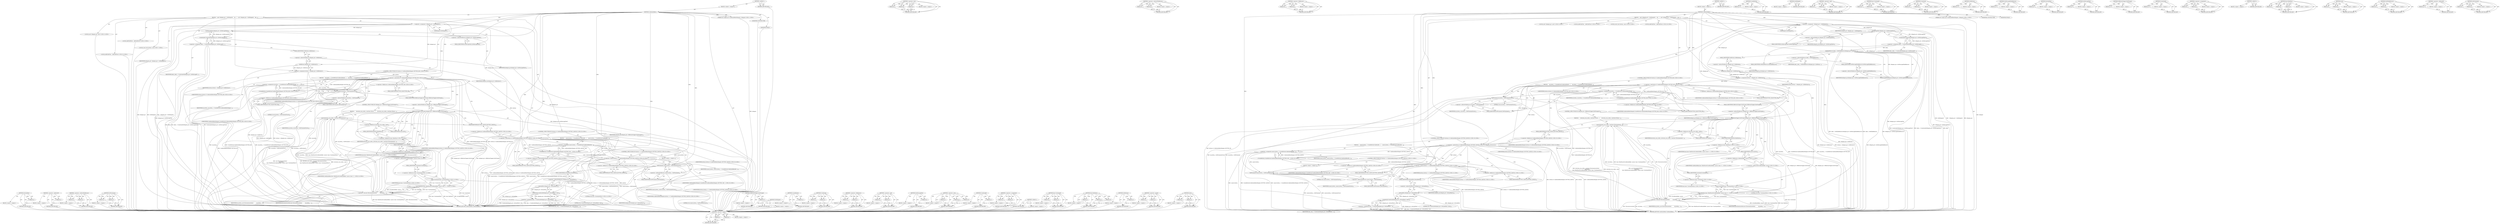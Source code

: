 digraph "SetProminent" {
vulnerable_225 [label=<(METHOD,GetLinkText)>];
vulnerable_226 [label=<(PARAM,p1)>];
vulnerable_227 [label=<(BLOCK,&lt;empty&gt;,&lt;empty&gt;)>];
vulnerable_228 [label=<(METHOD_RETURN,ANY)>];
vulnerable_206 [label=<(METHOD,&lt;operator&gt;.addressOf)>];
vulnerable_207 [label=<(PARAM,p1)>];
vulnerable_208 [label=<(BLOCK,&lt;empty&gt;,&lt;empty&gt;)>];
vulnerable_209 [label=<(METHOD_RETURN,ANY)>];
vulnerable_157 [label=<(METHOD,&lt;operator&gt;.indirectFieldAccess)>];
vulnerable_158 [label=<(PARAM,p1)>];
vulnerable_159 [label=<(PARAM,p2)>];
vulnerable_160 [label=<(BLOCK,&lt;empty&gt;,&lt;empty&gt;)>];
vulnerable_161 [label=<(METHOD_RETURN,ANY)>];
vulnerable_180 [label=<(METHOD,SetProminent)>];
vulnerable_181 [label=<(PARAM,p1)>];
vulnerable_182 [label=<(PARAM,p2)>];
vulnerable_183 [label=<(BLOCK,&lt;empty&gt;,&lt;empty&gt;)>];
vulnerable_184 [label=<(METHOD_RETURN,ANY)>];
vulnerable_6 [label=<(METHOD,&lt;global&gt;)<SUB>1</SUB>>];
vulnerable_7 [label=<(BLOCK,&lt;empty&gt;,&lt;empty&gt;)<SUB>1</SUB>>];
vulnerable_8 [label=<(METHOD,ConfirmInfoBar)<SUB>1</SUB>>];
vulnerable_9 [label="<(PARAM,std::unique_ptr&lt;ConfirmInfoBarDelegate&gt; delegate)<SUB>1</SUB>>"];
vulnerable_10 [label=<(BLOCK,{
   auto* delegate_ptr = GetDelegate();
   lab...,{
   auto* delegate_ptr = GetDelegate();
   lab...)<SUB>2</SUB>>];
vulnerable_11 [label="<(LOCAL,auto* delegate_ptr: auto*)<SUB>3</SUB>>"];
vulnerable_12 [label=<(&lt;operator&gt;.assignment,* delegate_ptr = GetDelegate())<SUB>3</SUB>>];
vulnerable_13 [label=<(IDENTIFIER,delegate_ptr,* delegate_ptr = GetDelegate())<SUB>3</SUB>>];
vulnerable_14 [label=<(GetDelegate,GetDelegate())<SUB>3</SUB>>];
vulnerable_15 [label=<(&lt;operator&gt;.assignment,label_ = CreateLabel(delegate_ptr-&gt;GetMessageTe...)<SUB>4</SUB>>];
vulnerable_16 [label=<(IDENTIFIER,label_,label_ = CreateLabel(delegate_ptr-&gt;GetMessageTe...)<SUB>4</SUB>>];
vulnerable_17 [label=<(CreateLabel,CreateLabel(delegate_ptr-&gt;GetMessageText()))<SUB>4</SUB>>];
vulnerable_18 [label=<(GetMessageText,delegate_ptr-&gt;GetMessageText())<SUB>4</SUB>>];
vulnerable_19 [label=<(&lt;operator&gt;.indirectFieldAccess,delegate_ptr-&gt;GetMessageText)<SUB>4</SUB>>];
vulnerable_20 [label=<(IDENTIFIER,delegate_ptr,delegate_ptr-&gt;GetMessageText())<SUB>4</SUB>>];
vulnerable_21 [label=<(FIELD_IDENTIFIER,GetMessageText,GetMessageText)<SUB>4</SUB>>];
vulnerable_22 [label="<(LOCAL,AddChildView : AddChildView)<SUB>5</SUB>>"];
vulnerable_23 [label="<(LOCAL,const auto buttons: auto)<SUB>7</SUB>>"];
vulnerable_24 [label=<(&lt;operator&gt;.assignment,buttons = delegate_ptr-&gt;GetButtons())<SUB>7</SUB>>];
vulnerable_25 [label=<(IDENTIFIER,buttons,buttons = delegate_ptr-&gt;GetButtons())<SUB>7</SUB>>];
vulnerable_26 [label=<(GetButtons,delegate_ptr-&gt;GetButtons())<SUB>7</SUB>>];
vulnerable_27 [label=<(&lt;operator&gt;.indirectFieldAccess,delegate_ptr-&gt;GetButtons)<SUB>7</SUB>>];
vulnerable_28 [label=<(IDENTIFIER,delegate_ptr,delegate_ptr-&gt;GetButtons())<SUB>7</SUB>>];
vulnerable_29 [label=<(FIELD_IDENTIFIER,GetButtons,GetButtons)<SUB>7</SUB>>];
vulnerable_30 [label="<(CONTROL_STRUCTURE,IF,if (buttons &amp; ConfirmInfoBarDelegate::BUTTON_OK))<SUB>8</SUB>>"];
vulnerable_31 [label="<(&lt;operator&gt;.and,buttons &amp; ConfirmInfoBarDelegate::BUTTON_OK)<SUB>8</SUB>>"];
vulnerable_32 [label="<(IDENTIFIER,buttons,buttons &amp; ConfirmInfoBarDelegate::BUTTON_OK)<SUB>8</SUB>>"];
vulnerable_33 [label="<(&lt;operator&gt;.fieldAccess,ConfirmInfoBarDelegate::BUTTON_OK)<SUB>8</SUB>>"];
vulnerable_34 [label="<(IDENTIFIER,ConfirmInfoBarDelegate,buttons &amp; ConfirmInfoBarDelegate::BUTTON_OK)<SUB>8</SUB>>"];
vulnerable_35 [label=<(FIELD_IDENTIFIER,BUTTON_OK,BUTTON_OK)<SUB>8</SUB>>];
vulnerable_36 [label=<(BLOCK,{
    ok_button_ = CreateButton(ConfirmInfoBarD...,{
    ok_button_ = CreateButton(ConfirmInfoBarD...)<SUB>8</SUB>>];
vulnerable_37 [label=<(&lt;operator&gt;.assignment,ok_button_ = CreateButton(ConfirmInfoBarDelegat...)<SUB>9</SUB>>];
vulnerable_38 [label=<(IDENTIFIER,ok_button_,ok_button_ = CreateButton(ConfirmInfoBarDelegat...)<SUB>9</SUB>>];
vulnerable_39 [label="<(CreateButton,CreateButton(ConfirmInfoBarDelegate::BUTTON_OK))<SUB>9</SUB>>"];
vulnerable_40 [label="<(&lt;operator&gt;.fieldAccess,ConfirmInfoBarDelegate::BUTTON_OK)<SUB>9</SUB>>"];
vulnerable_41 [label="<(IDENTIFIER,ConfirmInfoBarDelegate,CreateButton(ConfirmInfoBarDelegate::BUTTON_OK))<SUB>9</SUB>>"];
vulnerable_42 [label=<(FIELD_IDENTIFIER,BUTTON_OK,BUTTON_OK)<SUB>9</SUB>>];
vulnerable_43 [label=<(SetProminent,ok_button_-&gt;SetProminent(true))<SUB>10</SUB>>];
vulnerable_44 [label=<(&lt;operator&gt;.indirectFieldAccess,ok_button_-&gt;SetProminent)<SUB>10</SUB>>];
vulnerable_45 [label=<(IDENTIFIER,ok_button_,ok_button_-&gt;SetProminent(true))<SUB>10</SUB>>];
vulnerable_46 [label=<(FIELD_IDENTIFIER,SetProminent,SetProminent)<SUB>10</SUB>>];
vulnerable_47 [label=<(LITERAL,true,ok_button_-&gt;SetProminent(true))<SUB>10</SUB>>];
vulnerable_48 [label=<(CONTROL_STRUCTURE,IF,if (delegate_ptr-&gt;OKButtonTriggersUACPrompt()))<SUB>11</SUB>>];
vulnerable_49 [label=<(OKButtonTriggersUACPrompt,delegate_ptr-&gt;OKButtonTriggersUACPrompt())<SUB>11</SUB>>];
vulnerable_50 [label=<(&lt;operator&gt;.indirectFieldAccess,delegate_ptr-&gt;OKButtonTriggersUACPrompt)<SUB>11</SUB>>];
vulnerable_51 [label=<(IDENTIFIER,delegate_ptr,delegate_ptr-&gt;OKButtonTriggersUACPrompt())<SUB>11</SUB>>];
vulnerable_52 [label=<(FIELD_IDENTIFIER,OKButtonTriggersUACPrompt,OKButtonTriggersUACPrompt)<SUB>11</SUB>>];
vulnerable_53 [label=<(BLOCK,{
      elevation_icon_setter_.reset(new Elevat...,{
      elevation_icon_setter_.reset(new Elevat...)<SUB>11</SUB>>];
vulnerable_54 [label=<(reset,elevation_icon_setter_.reset(new ElevationIconS...)<SUB>12</SUB>>];
vulnerable_55 [label=<(&lt;operator&gt;.fieldAccess,elevation_icon_setter_.reset)<SUB>12</SUB>>];
vulnerable_56 [label=<(IDENTIFIER,elevation_icon_setter_,elevation_icon_setter_.reset(new ElevationIconS...)<SUB>12</SUB>>];
vulnerable_57 [label=<(FIELD_IDENTIFIER,reset,reset)<SUB>12</SUB>>];
vulnerable_58 [label=<(&lt;operator&gt;.new,new ElevationIconSetter(
          ok_button_,
...)<SUB>12</SUB>>];
vulnerable_59 [label=<(IDENTIFIER,ElevationIconSetter,new ElevationIconSetter(
          ok_button_,
...)<SUB>12</SUB>>];
vulnerable_60 [label=<(IDENTIFIER,ok_button_,new ElevationIconSetter(
          ok_button_,
...)<SUB>13</SUB>>];
vulnerable_61 [label="<(base.BindOnce,base::BindOnce(&amp;ConfirmInfoBar::Layout, base::U...)<SUB>14</SUB>>"];
vulnerable_62 [label="<(&lt;operator&gt;.fieldAccess,base::BindOnce)<SUB>14</SUB>>"];
vulnerable_63 [label="<(IDENTIFIER,base,base::BindOnce(&amp;ConfirmInfoBar::Layout, base::U...)<SUB>14</SUB>>"];
vulnerable_64 [label=<(FIELD_IDENTIFIER,BindOnce,BindOnce)<SUB>14</SUB>>];
vulnerable_65 [label="<(&lt;operator&gt;.addressOf,&amp;ConfirmInfoBar::Layout)<SUB>14</SUB>>"];
vulnerable_66 [label="<(&lt;operator&gt;.fieldAccess,ConfirmInfoBar::Layout)<SUB>14</SUB>>"];
vulnerable_67 [label="<(IDENTIFIER,ConfirmInfoBar,base::BindOnce(&amp;ConfirmInfoBar::Layout, base::U...)<SUB>14</SUB>>"];
vulnerable_68 [label=<(FIELD_IDENTIFIER,Layout,Layout)<SUB>14</SUB>>];
vulnerable_69 [label="<(base.Unretained,base::Unretained(this))<SUB>14</SUB>>"];
vulnerable_70 [label="<(&lt;operator&gt;.fieldAccess,base::Unretained)<SUB>14</SUB>>"];
vulnerable_71 [label="<(IDENTIFIER,base,base::Unretained(this))<SUB>14</SUB>>"];
vulnerable_72 [label=<(FIELD_IDENTIFIER,Unretained,Unretained)<SUB>14</SUB>>];
vulnerable_73 [label="<(LITERAL,this,base::Unretained(this))<SUB>14</SUB>>"];
vulnerable_74 [label="<(CONTROL_STRUCTURE,IF,if (buttons &amp; ConfirmInfoBarDelegate::BUTTON_CANCEL))<SUB>18</SUB>>"];
vulnerable_75 [label="<(&lt;operator&gt;.and,buttons &amp; ConfirmInfoBarDelegate::BUTTON_CANCEL)<SUB>18</SUB>>"];
vulnerable_76 [label="<(IDENTIFIER,buttons,buttons &amp; ConfirmInfoBarDelegate::BUTTON_CANCEL)<SUB>18</SUB>>"];
vulnerable_77 [label="<(&lt;operator&gt;.fieldAccess,ConfirmInfoBarDelegate::BUTTON_CANCEL)<SUB>18</SUB>>"];
vulnerable_78 [label="<(IDENTIFIER,ConfirmInfoBarDelegate,buttons &amp; ConfirmInfoBarDelegate::BUTTON_CANCEL)<SUB>18</SUB>>"];
vulnerable_79 [label=<(FIELD_IDENTIFIER,BUTTON_CANCEL,BUTTON_CANCEL)<SUB>18</SUB>>];
vulnerable_80 [label=<(BLOCK,{
    cancel_button_ = CreateButton(ConfirmInfo...,{
    cancel_button_ = CreateButton(ConfirmInfo...)<SUB>18</SUB>>];
vulnerable_81 [label=<(&lt;operator&gt;.assignment,cancel_button_ = CreateButton(ConfirmInfoBarDel...)<SUB>19</SUB>>];
vulnerable_82 [label=<(IDENTIFIER,cancel_button_,cancel_button_ = CreateButton(ConfirmInfoBarDel...)<SUB>19</SUB>>];
vulnerable_83 [label="<(CreateButton,CreateButton(ConfirmInfoBarDelegate::BUTTON_CAN...)<SUB>19</SUB>>"];
vulnerable_84 [label="<(&lt;operator&gt;.fieldAccess,ConfirmInfoBarDelegate::BUTTON_CANCEL)<SUB>19</SUB>>"];
vulnerable_85 [label="<(IDENTIFIER,ConfirmInfoBarDelegate,CreateButton(ConfirmInfoBarDelegate::BUTTON_CAN...)<SUB>19</SUB>>"];
vulnerable_86 [label=<(FIELD_IDENTIFIER,BUTTON_CANCEL,BUTTON_CANCEL)<SUB>19</SUB>>];
vulnerable_87 [label="<(CONTROL_STRUCTURE,IF,if (buttons == ConfirmInfoBarDelegate::BUTTON_CANCEL))<SUB>20</SUB>>"];
vulnerable_88 [label="<(&lt;operator&gt;.equals,buttons == ConfirmInfoBarDelegate::BUTTON_CANCEL)<SUB>20</SUB>>"];
vulnerable_89 [label="<(IDENTIFIER,buttons,buttons == ConfirmInfoBarDelegate::BUTTON_CANCEL)<SUB>20</SUB>>"];
vulnerable_90 [label="<(&lt;operator&gt;.fieldAccess,ConfirmInfoBarDelegate::BUTTON_CANCEL)<SUB>20</SUB>>"];
vulnerable_91 [label="<(IDENTIFIER,ConfirmInfoBarDelegate,buttons == ConfirmInfoBarDelegate::BUTTON_CANCEL)<SUB>20</SUB>>"];
vulnerable_92 [label=<(FIELD_IDENTIFIER,BUTTON_CANCEL,BUTTON_CANCEL)<SUB>20</SUB>>];
vulnerable_93 [label=<(BLOCK,&lt;empty&gt;,&lt;empty&gt;)<SUB>21</SUB>>];
vulnerable_94 [label=<(SetProminent,cancel_button_-&gt;SetProminent(true))<SUB>21</SUB>>];
vulnerable_95 [label=<(&lt;operator&gt;.indirectFieldAccess,cancel_button_-&gt;SetProminent)<SUB>21</SUB>>];
vulnerable_96 [label=<(IDENTIFIER,cancel_button_,cancel_button_-&gt;SetProminent(true))<SUB>21</SUB>>];
vulnerable_97 [label=<(FIELD_IDENTIFIER,SetProminent,SetProminent)<SUB>21</SUB>>];
vulnerable_98 [label=<(LITERAL,true,cancel_button_-&gt;SetProminent(true))<SUB>21</SUB>>];
vulnerable_99 [label=<(&lt;operator&gt;.assignment,link_ = CreateLink(delegate_ptr-&gt;GetLinkText(),...)<SUB>24</SUB>>];
vulnerable_100 [label=<(IDENTIFIER,link_,link_ = CreateLink(delegate_ptr-&gt;GetLinkText(),...)<SUB>24</SUB>>];
vulnerable_101 [label=<(CreateLink,CreateLink(delegate_ptr-&gt;GetLinkText(), this))<SUB>24</SUB>>];
vulnerable_102 [label=<(GetLinkText,delegate_ptr-&gt;GetLinkText())<SUB>24</SUB>>];
vulnerable_103 [label=<(&lt;operator&gt;.indirectFieldAccess,delegate_ptr-&gt;GetLinkText)<SUB>24</SUB>>];
vulnerable_104 [label=<(IDENTIFIER,delegate_ptr,delegate_ptr-&gt;GetLinkText())<SUB>24</SUB>>];
vulnerable_105 [label=<(FIELD_IDENTIFIER,GetLinkText,GetLinkText)<SUB>24</SUB>>];
vulnerable_106 [label=<(LITERAL,this,CreateLink(delegate_ptr-&gt;GetLinkText(), this))<SUB>24</SUB>>];
vulnerable_107 [label="<(LOCAL,AddChildView : AddChildView)<SUB>25</SUB>>"];
vulnerable_108 [label=<(MODIFIER,CONSTRUCTOR)>];
vulnerable_109 [label=<(MODIFIER,PUBLIC)>];
vulnerable_110 [label=<(METHOD_RETURN,ConfirmInfoBar.ConfirmInfoBar)<SUB>1</SUB>>];
vulnerable_112 [label=<(METHOD_RETURN,ANY)<SUB>1</SUB>>];
vulnerable_185 [label=<(METHOD,OKButtonTriggersUACPrompt)>];
vulnerable_186 [label=<(PARAM,p1)>];
vulnerable_187 [label=<(BLOCK,&lt;empty&gt;,&lt;empty&gt;)>];
vulnerable_188 [label=<(METHOD_RETURN,ANY)>];
vulnerable_146 [label=<(METHOD,GetDelegate)>];
vulnerable_147 [label=<(BLOCK,&lt;empty&gt;,&lt;empty&gt;)>];
vulnerable_148 [label=<(METHOD_RETURN,ANY)>];
vulnerable_176 [label=<(METHOD,CreateButton)>];
vulnerable_177 [label=<(PARAM,p1)>];
vulnerable_178 [label=<(BLOCK,&lt;empty&gt;,&lt;empty&gt;)>];
vulnerable_179 [label=<(METHOD_RETURN,ANY)>];
vulnerable_220 [label=<(METHOD,CreateLink)>];
vulnerable_221 [label=<(PARAM,p1)>];
vulnerable_222 [label=<(PARAM,p2)>];
vulnerable_223 [label=<(BLOCK,&lt;empty&gt;,&lt;empty&gt;)>];
vulnerable_224 [label=<(METHOD_RETURN,ANY)>];
vulnerable_171 [label=<(METHOD,&lt;operator&gt;.fieldAccess)>];
vulnerable_172 [label=<(PARAM,p1)>];
vulnerable_173 [label=<(PARAM,p2)>];
vulnerable_174 [label=<(BLOCK,&lt;empty&gt;,&lt;empty&gt;)>];
vulnerable_175 [label=<(METHOD_RETURN,ANY)>];
vulnerable_166 [label=<(METHOD,&lt;operator&gt;.and)>];
vulnerable_167 [label=<(PARAM,p1)>];
vulnerable_168 [label=<(PARAM,p2)>];
vulnerable_169 [label=<(BLOCK,&lt;empty&gt;,&lt;empty&gt;)>];
vulnerable_170 [label=<(METHOD_RETURN,ANY)>];
vulnerable_153 [label=<(METHOD,GetMessageText)>];
vulnerable_154 [label=<(PARAM,p1)>];
vulnerable_155 [label=<(BLOCK,&lt;empty&gt;,&lt;empty&gt;)>];
vulnerable_156 [label=<(METHOD_RETURN,ANY)>];
vulnerable_194 [label=<(METHOD,&lt;operator&gt;.new)>];
vulnerable_195 [label=<(PARAM,p1)>];
vulnerable_196 [label=<(PARAM,p2)>];
vulnerable_197 [label=<(PARAM,p3)>];
vulnerable_198 [label=<(BLOCK,&lt;empty&gt;,&lt;empty&gt;)>];
vulnerable_199 [label=<(METHOD_RETURN,ANY)>];
vulnerable_149 [label=<(METHOD,CreateLabel)>];
vulnerable_150 [label=<(PARAM,p1)>];
vulnerable_151 [label=<(BLOCK,&lt;empty&gt;,&lt;empty&gt;)>];
vulnerable_152 [label=<(METHOD_RETURN,ANY)>];
vulnerable_141 [label=<(METHOD,&lt;operator&gt;.assignment)>];
vulnerable_142 [label=<(PARAM,p1)>];
vulnerable_143 [label=<(PARAM,p2)>];
vulnerable_144 [label=<(BLOCK,&lt;empty&gt;,&lt;empty&gt;)>];
vulnerable_145 [label=<(METHOD_RETURN,ANY)>];
vulnerable_135 [label=<(METHOD,&lt;global&gt;)<SUB>1</SUB>>];
vulnerable_136 [label=<(BLOCK,&lt;empty&gt;,&lt;empty&gt;)>];
vulnerable_137 [label=<(METHOD_RETURN,ANY)>];
vulnerable_210 [label=<(METHOD,base.Unretained)>];
vulnerable_211 [label=<(PARAM,p1)>];
vulnerable_212 [label=<(PARAM,p2)>];
vulnerable_213 [label=<(BLOCK,&lt;empty&gt;,&lt;empty&gt;)>];
vulnerable_214 [label=<(METHOD_RETURN,ANY)>];
vulnerable_200 [label=<(METHOD,base.BindOnce)>];
vulnerable_201 [label=<(PARAM,p1)>];
vulnerable_202 [label=<(PARAM,p2)>];
vulnerable_203 [label=<(PARAM,p3)>];
vulnerable_204 [label=<(BLOCK,&lt;empty&gt;,&lt;empty&gt;)>];
vulnerable_205 [label=<(METHOD_RETURN,ANY)>];
vulnerable_162 [label=<(METHOD,GetButtons)>];
vulnerable_163 [label=<(PARAM,p1)>];
vulnerable_164 [label=<(BLOCK,&lt;empty&gt;,&lt;empty&gt;)>];
vulnerable_165 [label=<(METHOD_RETURN,ANY)>];
vulnerable_215 [label=<(METHOD,&lt;operator&gt;.equals)>];
vulnerable_216 [label=<(PARAM,p1)>];
vulnerable_217 [label=<(PARAM,p2)>];
vulnerable_218 [label=<(BLOCK,&lt;empty&gt;,&lt;empty&gt;)>];
vulnerable_219 [label=<(METHOD_RETURN,ANY)>];
vulnerable_189 [label=<(METHOD,reset)>];
vulnerable_190 [label=<(PARAM,p1)>];
vulnerable_191 [label=<(PARAM,p2)>];
vulnerable_192 [label=<(BLOCK,&lt;empty&gt;,&lt;empty&gt;)>];
vulnerable_193 [label=<(METHOD_RETURN,ANY)>];
fixed_232 [label=<(METHOD,&lt;operator&gt;.equals)>];
fixed_233 [label=<(PARAM,p1)>];
fixed_234 [label=<(PARAM,p2)>];
fixed_235 [label=<(BLOCK,&lt;empty&gt;,&lt;empty&gt;)>];
fixed_236 [label=<(METHOD_RETURN,ANY)>];
fixed_211 [label=<(METHOD,&lt;operator&gt;.new)>];
fixed_212 [label=<(PARAM,p1)>];
fixed_213 [label=<(PARAM,p2)>];
fixed_214 [label=<(PARAM,p3)>];
fixed_215 [label=<(BLOCK,&lt;empty&gt;,&lt;empty&gt;)>];
fixed_216 [label=<(METHOD_RETURN,ANY)>];
fixed_165 [label=<(METHOD,&lt;operator&gt;.indirectFieldAccess)>];
fixed_166 [label=<(PARAM,p1)>];
fixed_167 [label=<(PARAM,p2)>];
fixed_168 [label=<(BLOCK,&lt;empty&gt;,&lt;empty&gt;)>];
fixed_169 [label=<(METHOD_RETURN,ANY)>];
fixed_188 [label=<(METHOD,&lt;operator&gt;.fieldAccess)>];
fixed_189 [label=<(PARAM,p1)>];
fixed_190 [label=<(PARAM,p2)>];
fixed_191 [label=<(BLOCK,&lt;empty&gt;,&lt;empty&gt;)>];
fixed_192 [label=<(METHOD_RETURN,ANY)>];
fixed_6 [label=<(METHOD,&lt;global&gt;)<SUB>1</SUB>>];
fixed_7 [label=<(BLOCK,&lt;empty&gt;,&lt;empty&gt;)<SUB>1</SUB>>];
fixed_8 [label=<(METHOD,ConfirmInfoBar)<SUB>1</SUB>>];
fixed_9 [label="<(PARAM,std::unique_ptr&lt;ConfirmInfoBarDelegate&gt; delegate)<SUB>1</SUB>>"];
fixed_10 [label=<(BLOCK,{
   auto* delegate_ptr = GetDelegate();
   lab...,{
   auto* delegate_ptr = GetDelegate();
   lab...)<SUB>2</SUB>>];
fixed_11 [label="<(LOCAL,auto* delegate_ptr: auto*)<SUB>3</SUB>>"];
fixed_12 [label=<(&lt;operator&gt;.assignment,* delegate_ptr = GetDelegate())<SUB>3</SUB>>];
fixed_13 [label=<(IDENTIFIER,delegate_ptr,* delegate_ptr = GetDelegate())<SUB>3</SUB>>];
fixed_14 [label=<(GetDelegate,GetDelegate())<SUB>3</SUB>>];
fixed_15 [label=<(&lt;operator&gt;.assignment,label_ = CreateLabel(delegate_ptr-&gt;GetMessageTe...)<SUB>4</SUB>>];
fixed_16 [label=<(IDENTIFIER,label_,label_ = CreateLabel(delegate_ptr-&gt;GetMessageTe...)<SUB>4</SUB>>];
fixed_17 [label=<(CreateLabel,CreateLabel(delegate_ptr-&gt;GetMessageText()))<SUB>4</SUB>>];
fixed_18 [label=<(GetMessageText,delegate_ptr-&gt;GetMessageText())<SUB>4</SUB>>];
fixed_19 [label=<(&lt;operator&gt;.indirectFieldAccess,delegate_ptr-&gt;GetMessageText)<SUB>4</SUB>>];
fixed_20 [label=<(IDENTIFIER,delegate_ptr,delegate_ptr-&gt;GetMessageText())<SUB>4</SUB>>];
fixed_21 [label=<(FIELD_IDENTIFIER,GetMessageText,GetMessageText)<SUB>4</SUB>>];
fixed_22 [label=<(SetElideBehavior,label_-&gt;SetElideBehavior(delegate_ptr-&gt;GetMessa...)<SUB>5</SUB>>];
fixed_23 [label=<(&lt;operator&gt;.indirectFieldAccess,label_-&gt;SetElideBehavior)<SUB>5</SUB>>];
fixed_24 [label=<(IDENTIFIER,label_,label_-&gt;SetElideBehavior(delegate_ptr-&gt;GetMessa...)<SUB>5</SUB>>];
fixed_25 [label=<(FIELD_IDENTIFIER,SetElideBehavior,SetElideBehavior)<SUB>5</SUB>>];
fixed_26 [label=<(GetMessageElideBehavior,delegate_ptr-&gt;GetMessageElideBehavior())<SUB>5</SUB>>];
fixed_27 [label=<(&lt;operator&gt;.indirectFieldAccess,delegate_ptr-&gt;GetMessageElideBehavior)<SUB>5</SUB>>];
fixed_28 [label=<(IDENTIFIER,delegate_ptr,delegate_ptr-&gt;GetMessageElideBehavior())<SUB>5</SUB>>];
fixed_29 [label=<(FIELD_IDENTIFIER,GetMessageElideBehavior,GetMessageElideBehavior)<SUB>5</SUB>>];
fixed_30 [label="<(LOCAL,AddChildView : AddChildView)<SUB>6</SUB>>"];
fixed_31 [label="<(LOCAL,const auto buttons: auto)<SUB>8</SUB>>"];
fixed_32 [label=<(&lt;operator&gt;.assignment,buttons = delegate_ptr-&gt;GetButtons())<SUB>8</SUB>>];
fixed_33 [label=<(IDENTIFIER,buttons,buttons = delegate_ptr-&gt;GetButtons())<SUB>8</SUB>>];
fixed_34 [label=<(GetButtons,delegate_ptr-&gt;GetButtons())<SUB>8</SUB>>];
fixed_35 [label=<(&lt;operator&gt;.indirectFieldAccess,delegate_ptr-&gt;GetButtons)<SUB>8</SUB>>];
fixed_36 [label=<(IDENTIFIER,delegate_ptr,delegate_ptr-&gt;GetButtons())<SUB>8</SUB>>];
fixed_37 [label=<(FIELD_IDENTIFIER,GetButtons,GetButtons)<SUB>8</SUB>>];
fixed_38 [label="<(CONTROL_STRUCTURE,IF,if (buttons &amp; ConfirmInfoBarDelegate::BUTTON_OK))<SUB>9</SUB>>"];
fixed_39 [label="<(&lt;operator&gt;.and,buttons &amp; ConfirmInfoBarDelegate::BUTTON_OK)<SUB>9</SUB>>"];
fixed_40 [label="<(IDENTIFIER,buttons,buttons &amp; ConfirmInfoBarDelegate::BUTTON_OK)<SUB>9</SUB>>"];
fixed_41 [label="<(&lt;operator&gt;.fieldAccess,ConfirmInfoBarDelegate::BUTTON_OK)<SUB>9</SUB>>"];
fixed_42 [label="<(IDENTIFIER,ConfirmInfoBarDelegate,buttons &amp; ConfirmInfoBarDelegate::BUTTON_OK)<SUB>9</SUB>>"];
fixed_43 [label=<(FIELD_IDENTIFIER,BUTTON_OK,BUTTON_OK)<SUB>9</SUB>>];
fixed_44 [label=<(BLOCK,{
    ok_button_ = CreateButton(ConfirmInfoBarD...,{
    ok_button_ = CreateButton(ConfirmInfoBarD...)<SUB>9</SUB>>];
fixed_45 [label=<(&lt;operator&gt;.assignment,ok_button_ = CreateButton(ConfirmInfoBarDelegat...)<SUB>10</SUB>>];
fixed_46 [label=<(IDENTIFIER,ok_button_,ok_button_ = CreateButton(ConfirmInfoBarDelegat...)<SUB>10</SUB>>];
fixed_47 [label="<(CreateButton,CreateButton(ConfirmInfoBarDelegate::BUTTON_OK))<SUB>10</SUB>>"];
fixed_48 [label="<(&lt;operator&gt;.fieldAccess,ConfirmInfoBarDelegate::BUTTON_OK)<SUB>10</SUB>>"];
fixed_49 [label="<(IDENTIFIER,ConfirmInfoBarDelegate,CreateButton(ConfirmInfoBarDelegate::BUTTON_OK))<SUB>10</SUB>>"];
fixed_50 [label=<(FIELD_IDENTIFIER,BUTTON_OK,BUTTON_OK)<SUB>10</SUB>>];
fixed_51 [label=<(SetProminent,ok_button_-&gt;SetProminent(true))<SUB>11</SUB>>];
fixed_52 [label=<(&lt;operator&gt;.indirectFieldAccess,ok_button_-&gt;SetProminent)<SUB>11</SUB>>];
fixed_53 [label=<(IDENTIFIER,ok_button_,ok_button_-&gt;SetProminent(true))<SUB>11</SUB>>];
fixed_54 [label=<(FIELD_IDENTIFIER,SetProminent,SetProminent)<SUB>11</SUB>>];
fixed_55 [label=<(LITERAL,true,ok_button_-&gt;SetProminent(true))<SUB>11</SUB>>];
fixed_56 [label=<(CONTROL_STRUCTURE,IF,if (delegate_ptr-&gt;OKButtonTriggersUACPrompt()))<SUB>12</SUB>>];
fixed_57 [label=<(OKButtonTriggersUACPrompt,delegate_ptr-&gt;OKButtonTriggersUACPrompt())<SUB>12</SUB>>];
fixed_58 [label=<(&lt;operator&gt;.indirectFieldAccess,delegate_ptr-&gt;OKButtonTriggersUACPrompt)<SUB>12</SUB>>];
fixed_59 [label=<(IDENTIFIER,delegate_ptr,delegate_ptr-&gt;OKButtonTriggersUACPrompt())<SUB>12</SUB>>];
fixed_60 [label=<(FIELD_IDENTIFIER,OKButtonTriggersUACPrompt,OKButtonTriggersUACPrompt)<SUB>12</SUB>>];
fixed_61 [label=<(BLOCK,{
      elevation_icon_setter_.reset(new Elevat...,{
      elevation_icon_setter_.reset(new Elevat...)<SUB>12</SUB>>];
fixed_62 [label=<(reset,elevation_icon_setter_.reset(new ElevationIconS...)<SUB>13</SUB>>];
fixed_63 [label=<(&lt;operator&gt;.fieldAccess,elevation_icon_setter_.reset)<SUB>13</SUB>>];
fixed_64 [label=<(IDENTIFIER,elevation_icon_setter_,elevation_icon_setter_.reset(new ElevationIconS...)<SUB>13</SUB>>];
fixed_65 [label=<(FIELD_IDENTIFIER,reset,reset)<SUB>13</SUB>>];
fixed_66 [label=<(&lt;operator&gt;.new,new ElevationIconSetter(
          ok_button_,
...)<SUB>13</SUB>>];
fixed_67 [label=<(IDENTIFIER,ElevationIconSetter,new ElevationIconSetter(
          ok_button_,
...)<SUB>13</SUB>>];
fixed_68 [label=<(IDENTIFIER,ok_button_,new ElevationIconSetter(
          ok_button_,
...)<SUB>14</SUB>>];
fixed_69 [label="<(base.BindOnce,base::BindOnce(&amp;ConfirmInfoBar::Layout, base::U...)<SUB>15</SUB>>"];
fixed_70 [label="<(&lt;operator&gt;.fieldAccess,base::BindOnce)<SUB>15</SUB>>"];
fixed_71 [label="<(IDENTIFIER,base,base::BindOnce(&amp;ConfirmInfoBar::Layout, base::U...)<SUB>15</SUB>>"];
fixed_72 [label=<(FIELD_IDENTIFIER,BindOnce,BindOnce)<SUB>15</SUB>>];
fixed_73 [label="<(&lt;operator&gt;.addressOf,&amp;ConfirmInfoBar::Layout)<SUB>15</SUB>>"];
fixed_74 [label="<(&lt;operator&gt;.fieldAccess,ConfirmInfoBar::Layout)<SUB>15</SUB>>"];
fixed_75 [label="<(IDENTIFIER,ConfirmInfoBar,base::BindOnce(&amp;ConfirmInfoBar::Layout, base::U...)<SUB>15</SUB>>"];
fixed_76 [label=<(FIELD_IDENTIFIER,Layout,Layout)<SUB>15</SUB>>];
fixed_77 [label="<(base.Unretained,base::Unretained(this))<SUB>15</SUB>>"];
fixed_78 [label="<(&lt;operator&gt;.fieldAccess,base::Unretained)<SUB>15</SUB>>"];
fixed_79 [label="<(IDENTIFIER,base,base::Unretained(this))<SUB>15</SUB>>"];
fixed_80 [label=<(FIELD_IDENTIFIER,Unretained,Unretained)<SUB>15</SUB>>];
fixed_81 [label="<(LITERAL,this,base::Unretained(this))<SUB>15</SUB>>"];
fixed_82 [label="<(CONTROL_STRUCTURE,IF,if (buttons &amp; ConfirmInfoBarDelegate::BUTTON_CANCEL))<SUB>19</SUB>>"];
fixed_83 [label="<(&lt;operator&gt;.and,buttons &amp; ConfirmInfoBarDelegate::BUTTON_CANCEL)<SUB>19</SUB>>"];
fixed_84 [label="<(IDENTIFIER,buttons,buttons &amp; ConfirmInfoBarDelegate::BUTTON_CANCEL)<SUB>19</SUB>>"];
fixed_85 [label="<(&lt;operator&gt;.fieldAccess,ConfirmInfoBarDelegate::BUTTON_CANCEL)<SUB>19</SUB>>"];
fixed_86 [label="<(IDENTIFIER,ConfirmInfoBarDelegate,buttons &amp; ConfirmInfoBarDelegate::BUTTON_CANCEL)<SUB>19</SUB>>"];
fixed_87 [label=<(FIELD_IDENTIFIER,BUTTON_CANCEL,BUTTON_CANCEL)<SUB>19</SUB>>];
fixed_88 [label=<(BLOCK,{
    cancel_button_ = CreateButton(ConfirmInfo...,{
    cancel_button_ = CreateButton(ConfirmInfo...)<SUB>19</SUB>>];
fixed_89 [label=<(&lt;operator&gt;.assignment,cancel_button_ = CreateButton(ConfirmInfoBarDel...)<SUB>20</SUB>>];
fixed_90 [label=<(IDENTIFIER,cancel_button_,cancel_button_ = CreateButton(ConfirmInfoBarDel...)<SUB>20</SUB>>];
fixed_91 [label="<(CreateButton,CreateButton(ConfirmInfoBarDelegate::BUTTON_CAN...)<SUB>20</SUB>>"];
fixed_92 [label="<(&lt;operator&gt;.fieldAccess,ConfirmInfoBarDelegate::BUTTON_CANCEL)<SUB>20</SUB>>"];
fixed_93 [label="<(IDENTIFIER,ConfirmInfoBarDelegate,CreateButton(ConfirmInfoBarDelegate::BUTTON_CAN...)<SUB>20</SUB>>"];
fixed_94 [label=<(FIELD_IDENTIFIER,BUTTON_CANCEL,BUTTON_CANCEL)<SUB>20</SUB>>];
fixed_95 [label="<(CONTROL_STRUCTURE,IF,if (buttons == ConfirmInfoBarDelegate::BUTTON_CANCEL))<SUB>21</SUB>>"];
fixed_96 [label="<(&lt;operator&gt;.equals,buttons == ConfirmInfoBarDelegate::BUTTON_CANCEL)<SUB>21</SUB>>"];
fixed_97 [label="<(IDENTIFIER,buttons,buttons == ConfirmInfoBarDelegate::BUTTON_CANCEL)<SUB>21</SUB>>"];
fixed_98 [label="<(&lt;operator&gt;.fieldAccess,ConfirmInfoBarDelegate::BUTTON_CANCEL)<SUB>21</SUB>>"];
fixed_99 [label="<(IDENTIFIER,ConfirmInfoBarDelegate,buttons == ConfirmInfoBarDelegate::BUTTON_CANCEL)<SUB>21</SUB>>"];
fixed_100 [label=<(FIELD_IDENTIFIER,BUTTON_CANCEL,BUTTON_CANCEL)<SUB>21</SUB>>];
fixed_101 [label=<(BLOCK,&lt;empty&gt;,&lt;empty&gt;)<SUB>22</SUB>>];
fixed_102 [label=<(SetProminent,cancel_button_-&gt;SetProminent(true))<SUB>22</SUB>>];
fixed_103 [label=<(&lt;operator&gt;.indirectFieldAccess,cancel_button_-&gt;SetProminent)<SUB>22</SUB>>];
fixed_104 [label=<(IDENTIFIER,cancel_button_,cancel_button_-&gt;SetProminent(true))<SUB>22</SUB>>];
fixed_105 [label=<(FIELD_IDENTIFIER,SetProminent,SetProminent)<SUB>22</SUB>>];
fixed_106 [label=<(LITERAL,true,cancel_button_-&gt;SetProminent(true))<SUB>22</SUB>>];
fixed_107 [label=<(&lt;operator&gt;.assignment,link_ = CreateLink(delegate_ptr-&gt;GetLinkText(),...)<SUB>25</SUB>>];
fixed_108 [label=<(IDENTIFIER,link_,link_ = CreateLink(delegate_ptr-&gt;GetLinkText(),...)<SUB>25</SUB>>];
fixed_109 [label=<(CreateLink,CreateLink(delegate_ptr-&gt;GetLinkText(), this))<SUB>25</SUB>>];
fixed_110 [label=<(GetLinkText,delegate_ptr-&gt;GetLinkText())<SUB>25</SUB>>];
fixed_111 [label=<(&lt;operator&gt;.indirectFieldAccess,delegate_ptr-&gt;GetLinkText)<SUB>25</SUB>>];
fixed_112 [label=<(IDENTIFIER,delegate_ptr,delegate_ptr-&gt;GetLinkText())<SUB>25</SUB>>];
fixed_113 [label=<(FIELD_IDENTIFIER,GetLinkText,GetLinkText)<SUB>25</SUB>>];
fixed_114 [label=<(LITERAL,this,CreateLink(delegate_ptr-&gt;GetLinkText(), this))<SUB>25</SUB>>];
fixed_115 [label="<(LOCAL,AddChildView : AddChildView)<SUB>26</SUB>>"];
fixed_116 [label=<(MODIFIER,CONSTRUCTOR)>];
fixed_117 [label=<(MODIFIER,PUBLIC)>];
fixed_118 [label=<(METHOD_RETURN,ConfirmInfoBar.ConfirmInfoBar)<SUB>1</SUB>>];
fixed_120 [label=<(METHOD_RETURN,ANY)<SUB>1</SUB>>];
fixed_193 [label=<(METHOD,CreateButton)>];
fixed_194 [label=<(PARAM,p1)>];
fixed_195 [label=<(BLOCK,&lt;empty&gt;,&lt;empty&gt;)>];
fixed_196 [label=<(METHOD_RETURN,ANY)>];
fixed_154 [label=<(METHOD,GetDelegate)>];
fixed_155 [label=<(BLOCK,&lt;empty&gt;,&lt;empty&gt;)>];
fixed_156 [label=<(METHOD_RETURN,ANY)>];
fixed_183 [label=<(METHOD,&lt;operator&gt;.and)>];
fixed_184 [label=<(PARAM,p1)>];
fixed_185 [label=<(PARAM,p2)>];
fixed_186 [label=<(BLOCK,&lt;empty&gt;,&lt;empty&gt;)>];
fixed_187 [label=<(METHOD_RETURN,ANY)>];
fixed_227 [label=<(METHOD,base.Unretained)>];
fixed_228 [label=<(PARAM,p1)>];
fixed_229 [label=<(PARAM,p2)>];
fixed_230 [label=<(BLOCK,&lt;empty&gt;,&lt;empty&gt;)>];
fixed_231 [label=<(METHOD_RETURN,ANY)>];
fixed_237 [label=<(METHOD,CreateLink)>];
fixed_238 [label=<(PARAM,p1)>];
fixed_239 [label=<(PARAM,p2)>];
fixed_240 [label=<(BLOCK,&lt;empty&gt;,&lt;empty&gt;)>];
fixed_241 [label=<(METHOD_RETURN,ANY)>];
fixed_179 [label=<(METHOD,GetButtons)>];
fixed_180 [label=<(PARAM,p1)>];
fixed_181 [label=<(BLOCK,&lt;empty&gt;,&lt;empty&gt;)>];
fixed_182 [label=<(METHOD_RETURN,ANY)>];
fixed_175 [label=<(METHOD,GetMessageElideBehavior)>];
fixed_176 [label=<(PARAM,p1)>];
fixed_177 [label=<(BLOCK,&lt;empty&gt;,&lt;empty&gt;)>];
fixed_178 [label=<(METHOD_RETURN,ANY)>];
fixed_242 [label=<(METHOD,GetLinkText)>];
fixed_243 [label=<(PARAM,p1)>];
fixed_244 [label=<(BLOCK,&lt;empty&gt;,&lt;empty&gt;)>];
fixed_245 [label=<(METHOD_RETURN,ANY)>];
fixed_161 [label=<(METHOD,GetMessageText)>];
fixed_162 [label=<(PARAM,p1)>];
fixed_163 [label=<(BLOCK,&lt;empty&gt;,&lt;empty&gt;)>];
fixed_164 [label=<(METHOD_RETURN,ANY)>];
fixed_202 [label=<(METHOD,OKButtonTriggersUACPrompt)>];
fixed_203 [label=<(PARAM,p1)>];
fixed_204 [label=<(BLOCK,&lt;empty&gt;,&lt;empty&gt;)>];
fixed_205 [label=<(METHOD_RETURN,ANY)>];
fixed_157 [label=<(METHOD,CreateLabel)>];
fixed_158 [label=<(PARAM,p1)>];
fixed_159 [label=<(BLOCK,&lt;empty&gt;,&lt;empty&gt;)>];
fixed_160 [label=<(METHOD_RETURN,ANY)>];
fixed_149 [label=<(METHOD,&lt;operator&gt;.assignment)>];
fixed_150 [label=<(PARAM,p1)>];
fixed_151 [label=<(PARAM,p2)>];
fixed_152 [label=<(BLOCK,&lt;empty&gt;,&lt;empty&gt;)>];
fixed_153 [label=<(METHOD_RETURN,ANY)>];
fixed_143 [label=<(METHOD,&lt;global&gt;)<SUB>1</SUB>>];
fixed_144 [label=<(BLOCK,&lt;empty&gt;,&lt;empty&gt;)>];
fixed_145 [label=<(METHOD_RETURN,ANY)>];
fixed_217 [label=<(METHOD,base.BindOnce)>];
fixed_218 [label=<(PARAM,p1)>];
fixed_219 [label=<(PARAM,p2)>];
fixed_220 [label=<(PARAM,p3)>];
fixed_221 [label=<(BLOCK,&lt;empty&gt;,&lt;empty&gt;)>];
fixed_222 [label=<(METHOD_RETURN,ANY)>];
fixed_206 [label=<(METHOD,reset)>];
fixed_207 [label=<(PARAM,p1)>];
fixed_208 [label=<(PARAM,p2)>];
fixed_209 [label=<(BLOCK,&lt;empty&gt;,&lt;empty&gt;)>];
fixed_210 [label=<(METHOD_RETURN,ANY)>];
fixed_170 [label=<(METHOD,SetElideBehavior)>];
fixed_171 [label=<(PARAM,p1)>];
fixed_172 [label=<(PARAM,p2)>];
fixed_173 [label=<(BLOCK,&lt;empty&gt;,&lt;empty&gt;)>];
fixed_174 [label=<(METHOD_RETURN,ANY)>];
fixed_223 [label=<(METHOD,&lt;operator&gt;.addressOf)>];
fixed_224 [label=<(PARAM,p1)>];
fixed_225 [label=<(BLOCK,&lt;empty&gt;,&lt;empty&gt;)>];
fixed_226 [label=<(METHOD_RETURN,ANY)>];
fixed_197 [label=<(METHOD,SetProminent)>];
fixed_198 [label=<(PARAM,p1)>];
fixed_199 [label=<(PARAM,p2)>];
fixed_200 [label=<(BLOCK,&lt;empty&gt;,&lt;empty&gt;)>];
fixed_201 [label=<(METHOD_RETURN,ANY)>];
vulnerable_225 -> vulnerable_226  [key=0, label="AST: "];
vulnerable_225 -> vulnerable_226  [key=1, label="DDG: "];
vulnerable_225 -> vulnerable_227  [key=0, label="AST: "];
vulnerable_225 -> vulnerable_228  [key=0, label="AST: "];
vulnerable_225 -> vulnerable_228  [key=1, label="CFG: "];
vulnerable_226 -> vulnerable_228  [key=0, label="DDG: p1"];
vulnerable_227 -> fixed_232  [key=0];
vulnerable_228 -> fixed_232  [key=0];
vulnerable_206 -> vulnerable_207  [key=0, label="AST: "];
vulnerable_206 -> vulnerable_207  [key=1, label="DDG: "];
vulnerable_206 -> vulnerable_208  [key=0, label="AST: "];
vulnerable_206 -> vulnerable_209  [key=0, label="AST: "];
vulnerable_206 -> vulnerable_209  [key=1, label="CFG: "];
vulnerable_207 -> vulnerable_209  [key=0, label="DDG: p1"];
vulnerable_208 -> fixed_232  [key=0];
vulnerable_209 -> fixed_232  [key=0];
vulnerable_157 -> vulnerable_158  [key=0, label="AST: "];
vulnerable_157 -> vulnerable_158  [key=1, label="DDG: "];
vulnerable_157 -> vulnerable_160  [key=0, label="AST: "];
vulnerable_157 -> vulnerable_159  [key=0, label="AST: "];
vulnerable_157 -> vulnerable_159  [key=1, label="DDG: "];
vulnerable_157 -> vulnerable_161  [key=0, label="AST: "];
vulnerable_157 -> vulnerable_161  [key=1, label="CFG: "];
vulnerable_158 -> vulnerable_161  [key=0, label="DDG: p1"];
vulnerable_159 -> vulnerable_161  [key=0, label="DDG: p2"];
vulnerable_160 -> fixed_232  [key=0];
vulnerable_161 -> fixed_232  [key=0];
vulnerable_180 -> vulnerable_181  [key=0, label="AST: "];
vulnerable_180 -> vulnerable_181  [key=1, label="DDG: "];
vulnerable_180 -> vulnerable_183  [key=0, label="AST: "];
vulnerable_180 -> vulnerable_182  [key=0, label="AST: "];
vulnerable_180 -> vulnerable_182  [key=1, label="DDG: "];
vulnerable_180 -> vulnerable_184  [key=0, label="AST: "];
vulnerable_180 -> vulnerable_184  [key=1, label="CFG: "];
vulnerable_181 -> vulnerable_184  [key=0, label="DDG: p1"];
vulnerable_182 -> vulnerable_184  [key=0, label="DDG: p2"];
vulnerable_183 -> fixed_232  [key=0];
vulnerable_184 -> fixed_232  [key=0];
vulnerable_6 -> vulnerable_7  [key=0, label="AST: "];
vulnerable_6 -> vulnerable_112  [key=0, label="AST: "];
vulnerable_6 -> vulnerable_112  [key=1, label="CFG: "];
vulnerable_7 -> vulnerable_8  [key=0, label="AST: "];
vulnerable_8 -> vulnerable_9  [key=0, label="AST: "];
vulnerable_8 -> vulnerable_9  [key=1, label="DDG: "];
vulnerable_8 -> vulnerable_10  [key=0, label="AST: "];
vulnerable_8 -> vulnerable_108  [key=0, label="AST: "];
vulnerable_8 -> vulnerable_109  [key=0, label="AST: "];
vulnerable_8 -> vulnerable_110  [key=0, label="AST: "];
vulnerable_8 -> vulnerable_14  [key=0, label="CFG: "];
vulnerable_8 -> vulnerable_12  [key=0, label="DDG: "];
vulnerable_8 -> vulnerable_31  [key=0, label="DDG: "];
vulnerable_8 -> vulnerable_75  [key=0, label="DDG: "];
vulnerable_8 -> vulnerable_101  [key=0, label="DDG: "];
vulnerable_8 -> vulnerable_43  [key=0, label="DDG: "];
vulnerable_8 -> vulnerable_88  [key=0, label="DDG: "];
vulnerable_8 -> vulnerable_94  [key=0, label="DDG: "];
vulnerable_8 -> vulnerable_58  [key=0, label="DDG: "];
vulnerable_8 -> vulnerable_69  [key=0, label="DDG: "];
vulnerable_9 -> vulnerable_110  [key=0, label="DDG: delegate"];
vulnerable_10 -> vulnerable_11  [key=0, label="AST: "];
vulnerable_10 -> vulnerable_12  [key=0, label="AST: "];
vulnerable_10 -> vulnerable_15  [key=0, label="AST: "];
vulnerable_10 -> vulnerable_22  [key=0, label="AST: "];
vulnerable_10 -> vulnerable_23  [key=0, label="AST: "];
vulnerable_10 -> vulnerable_24  [key=0, label="AST: "];
vulnerable_10 -> vulnerable_30  [key=0, label="AST: "];
vulnerable_10 -> vulnerable_74  [key=0, label="AST: "];
vulnerable_10 -> vulnerable_99  [key=0, label="AST: "];
vulnerable_10 -> vulnerable_107  [key=0, label="AST: "];
vulnerable_11 -> fixed_232  [key=0];
vulnerable_12 -> vulnerable_13  [key=0, label="AST: "];
vulnerable_12 -> vulnerable_14  [key=0, label="AST: "];
vulnerable_12 -> vulnerable_21  [key=0, label="CFG: "];
vulnerable_12 -> vulnerable_110  [key=0, label="DDG: delegate_ptr"];
vulnerable_12 -> vulnerable_110  [key=1, label="DDG: GetDelegate()"];
vulnerable_12 -> vulnerable_110  [key=2, label="DDG: * delegate_ptr = GetDelegate()"];
vulnerable_12 -> vulnerable_26  [key=0, label="DDG: delegate_ptr"];
vulnerable_12 -> vulnerable_18  [key=0, label="DDG: delegate_ptr"];
vulnerable_12 -> vulnerable_102  [key=0, label="DDG: delegate_ptr"];
vulnerable_12 -> vulnerable_49  [key=0, label="DDG: delegate_ptr"];
vulnerable_13 -> fixed_232  [key=0];
vulnerable_14 -> vulnerable_12  [key=0, label="CFG: "];
vulnerable_15 -> vulnerable_16  [key=0, label="AST: "];
vulnerable_15 -> vulnerable_17  [key=0, label="AST: "];
vulnerable_15 -> vulnerable_29  [key=0, label="CFG: "];
vulnerable_15 -> vulnerable_110  [key=0, label="DDG: CreateLabel(delegate_ptr-&gt;GetMessageText())"];
vulnerable_15 -> vulnerable_110  [key=1, label="DDG: label_ = CreateLabel(delegate_ptr-&gt;GetMessageText())"];
vulnerable_15 -> vulnerable_110  [key=2, label="DDG: label_"];
vulnerable_16 -> fixed_232  [key=0];
vulnerable_17 -> vulnerable_18  [key=0, label="AST: "];
vulnerable_17 -> vulnerable_15  [key=0, label="CFG: "];
vulnerable_17 -> vulnerable_15  [key=1, label="DDG: delegate_ptr-&gt;GetMessageText()"];
vulnerable_17 -> vulnerable_110  [key=0, label="DDG: delegate_ptr-&gt;GetMessageText()"];
vulnerable_18 -> vulnerable_19  [key=0, label="AST: "];
vulnerable_18 -> vulnerable_17  [key=0, label="CFG: "];
vulnerable_18 -> vulnerable_17  [key=1, label="DDG: delegate_ptr-&gt;GetMessageText"];
vulnerable_18 -> vulnerable_110  [key=0, label="DDG: delegate_ptr-&gt;GetMessageText"];
vulnerable_19 -> vulnerable_20  [key=0, label="AST: "];
vulnerable_19 -> vulnerable_21  [key=0, label="AST: "];
vulnerable_19 -> vulnerable_18  [key=0, label="CFG: "];
vulnerable_20 -> fixed_232  [key=0];
vulnerable_21 -> vulnerable_19  [key=0, label="CFG: "];
vulnerable_22 -> fixed_232  [key=0];
vulnerable_23 -> fixed_232  [key=0];
vulnerable_24 -> vulnerable_25  [key=0, label="AST: "];
vulnerable_24 -> vulnerable_26  [key=0, label="AST: "];
vulnerable_24 -> vulnerable_35  [key=0, label="CFG: "];
vulnerable_24 -> vulnerable_110  [key=0, label="DDG: delegate_ptr-&gt;GetButtons()"];
vulnerable_24 -> vulnerable_110  [key=1, label="DDG: buttons = delegate_ptr-&gt;GetButtons()"];
vulnerable_24 -> vulnerable_31  [key=0, label="DDG: buttons"];
vulnerable_25 -> fixed_232  [key=0];
vulnerable_26 -> vulnerable_27  [key=0, label="AST: "];
vulnerable_26 -> vulnerable_24  [key=0, label="CFG: "];
vulnerable_26 -> vulnerable_24  [key=1, label="DDG: delegate_ptr-&gt;GetButtons"];
vulnerable_26 -> vulnerable_110  [key=0, label="DDG: delegate_ptr-&gt;GetButtons"];
vulnerable_27 -> vulnerable_28  [key=0, label="AST: "];
vulnerable_27 -> vulnerable_29  [key=0, label="AST: "];
vulnerable_27 -> vulnerable_26  [key=0, label="CFG: "];
vulnerable_28 -> fixed_232  [key=0];
vulnerable_29 -> vulnerable_27  [key=0, label="CFG: "];
vulnerable_30 -> vulnerable_31  [key=0, label="AST: "];
vulnerable_30 -> vulnerable_36  [key=0, label="AST: "];
vulnerable_31 -> vulnerable_32  [key=0, label="AST: "];
vulnerable_31 -> vulnerable_33  [key=0, label="AST: "];
vulnerable_31 -> vulnerable_42  [key=0, label="CFG: "];
vulnerable_31 -> vulnerable_42  [key=1, label="CDG: "];
vulnerable_31 -> vulnerable_79  [key=0, label="CFG: "];
vulnerable_31 -> vulnerable_110  [key=0, label="DDG: ConfirmInfoBarDelegate::BUTTON_OK"];
vulnerable_31 -> vulnerable_110  [key=1, label="DDG: buttons &amp; ConfirmInfoBarDelegate::BUTTON_OK"];
vulnerable_31 -> vulnerable_75  [key=0, label="DDG: buttons"];
vulnerable_31 -> vulnerable_39  [key=0, label="DDG: ConfirmInfoBarDelegate::BUTTON_OK"];
vulnerable_31 -> vulnerable_39  [key=1, label="CDG: "];
vulnerable_31 -> vulnerable_49  [key=0, label="CDG: "];
vulnerable_31 -> vulnerable_52  [key=0, label="CDG: "];
vulnerable_31 -> vulnerable_37  [key=0, label="CDG: "];
vulnerable_31 -> vulnerable_46  [key=0, label="CDG: "];
vulnerable_31 -> vulnerable_40  [key=0, label="CDG: "];
vulnerable_31 -> vulnerable_50  [key=0, label="CDG: "];
vulnerable_31 -> vulnerable_44  [key=0, label="CDG: "];
vulnerable_31 -> vulnerable_43  [key=0, label="CDG: "];
vulnerable_32 -> fixed_232  [key=0];
vulnerable_33 -> vulnerable_34  [key=0, label="AST: "];
vulnerable_33 -> vulnerable_35  [key=0, label="AST: "];
vulnerable_33 -> vulnerable_31  [key=0, label="CFG: "];
vulnerable_34 -> fixed_232  [key=0];
vulnerable_35 -> vulnerable_33  [key=0, label="CFG: "];
vulnerable_36 -> vulnerable_37  [key=0, label="AST: "];
vulnerable_36 -> vulnerable_43  [key=0, label="AST: "];
vulnerable_36 -> vulnerable_48  [key=0, label="AST: "];
vulnerable_37 -> vulnerable_38  [key=0, label="AST: "];
vulnerable_37 -> vulnerable_39  [key=0, label="AST: "];
vulnerable_37 -> vulnerable_46  [key=0, label="CFG: "];
vulnerable_37 -> vulnerable_110  [key=0, label="DDG: ok_button_"];
vulnerable_37 -> vulnerable_110  [key=1, label="DDG: CreateButton(ConfirmInfoBarDelegate::BUTTON_OK)"];
vulnerable_37 -> vulnerable_110  [key=2, label="DDG: ok_button_ = CreateButton(ConfirmInfoBarDelegate::BUTTON_OK)"];
vulnerable_37 -> vulnerable_43  [key=0, label="DDG: ok_button_"];
vulnerable_37 -> vulnerable_58  [key=0, label="DDG: ok_button_"];
vulnerable_38 -> fixed_232  [key=0];
vulnerable_39 -> vulnerable_40  [key=0, label="AST: "];
vulnerable_39 -> vulnerable_37  [key=0, label="CFG: "];
vulnerable_39 -> vulnerable_37  [key=1, label="DDG: ConfirmInfoBarDelegate::BUTTON_OK"];
vulnerable_39 -> vulnerable_110  [key=0, label="DDG: ConfirmInfoBarDelegate::BUTTON_OK"];
vulnerable_40 -> vulnerable_41  [key=0, label="AST: "];
vulnerable_40 -> vulnerable_42  [key=0, label="AST: "];
vulnerable_40 -> vulnerable_39  [key=0, label="CFG: "];
vulnerable_41 -> fixed_232  [key=0];
vulnerable_42 -> vulnerable_40  [key=0, label="CFG: "];
vulnerable_43 -> vulnerable_44  [key=0, label="AST: "];
vulnerable_43 -> vulnerable_47  [key=0, label="AST: "];
vulnerable_43 -> vulnerable_52  [key=0, label="CFG: "];
vulnerable_43 -> vulnerable_110  [key=0, label="DDG: ok_button_-&gt;SetProminent"];
vulnerable_43 -> vulnerable_110  [key=1, label="DDG: ok_button_-&gt;SetProminent(true)"];
vulnerable_43 -> vulnerable_58  [key=0, label="DDG: ok_button_-&gt;SetProminent"];
vulnerable_44 -> vulnerable_45  [key=0, label="AST: "];
vulnerable_44 -> vulnerable_46  [key=0, label="AST: "];
vulnerable_44 -> vulnerable_43  [key=0, label="CFG: "];
vulnerable_45 -> fixed_232  [key=0];
vulnerable_46 -> vulnerable_44  [key=0, label="CFG: "];
vulnerable_47 -> fixed_232  [key=0];
vulnerable_48 -> vulnerable_49  [key=0, label="AST: "];
vulnerable_48 -> vulnerable_53  [key=0, label="AST: "];
vulnerable_49 -> vulnerable_50  [key=0, label="AST: "];
vulnerable_49 -> vulnerable_57  [key=0, label="CFG: "];
vulnerable_49 -> vulnerable_57  [key=1, label="CDG: "];
vulnerable_49 -> vulnerable_79  [key=0, label="CFG: "];
vulnerable_49 -> vulnerable_110  [key=0, label="DDG: delegate_ptr-&gt;OKButtonTriggersUACPrompt"];
vulnerable_49 -> vulnerable_110  [key=1, label="DDG: delegate_ptr-&gt;OKButtonTriggersUACPrompt()"];
vulnerable_49 -> vulnerable_68  [key=0, label="CDG: "];
vulnerable_49 -> vulnerable_64  [key=0, label="CDG: "];
vulnerable_49 -> vulnerable_66  [key=0, label="CDG: "];
vulnerable_49 -> vulnerable_72  [key=0, label="CDG: "];
vulnerable_49 -> vulnerable_69  [key=0, label="CDG: "];
vulnerable_49 -> vulnerable_65  [key=0, label="CDG: "];
vulnerable_49 -> vulnerable_54  [key=0, label="CDG: "];
vulnerable_49 -> vulnerable_58  [key=0, label="CDG: "];
vulnerable_49 -> vulnerable_61  [key=0, label="CDG: "];
vulnerable_49 -> vulnerable_70  [key=0, label="CDG: "];
vulnerable_49 -> vulnerable_55  [key=0, label="CDG: "];
vulnerable_49 -> vulnerable_62  [key=0, label="CDG: "];
vulnerable_50 -> vulnerable_51  [key=0, label="AST: "];
vulnerable_50 -> vulnerable_52  [key=0, label="AST: "];
vulnerable_50 -> vulnerable_49  [key=0, label="CFG: "];
vulnerable_51 -> fixed_232  [key=0];
vulnerable_52 -> vulnerable_50  [key=0, label="CFG: "];
vulnerable_53 -> vulnerable_54  [key=0, label="AST: "];
vulnerable_54 -> vulnerable_55  [key=0, label="AST: "];
vulnerable_54 -> vulnerable_58  [key=0, label="AST: "];
vulnerable_54 -> vulnerable_79  [key=0, label="CFG: "];
vulnerable_54 -> vulnerable_110  [key=0, label="DDG: elevation_icon_setter_.reset"];
vulnerable_54 -> vulnerable_110  [key=1, label="DDG: new ElevationIconSetter(
          ok_button_,
          base::BindOnce(&amp;ConfirmInfoBar::Layout, base::Unretained(this)))"];
vulnerable_54 -> vulnerable_110  [key=2, label="DDG: elevation_icon_setter_.reset(new ElevationIconSetter(
          ok_button_,
          base::BindOnce(&amp;ConfirmInfoBar::Layout, base::Unretained(this))))"];
vulnerable_55 -> vulnerable_56  [key=0, label="AST: "];
vulnerable_55 -> vulnerable_57  [key=0, label="AST: "];
vulnerable_55 -> vulnerable_64  [key=0, label="CFG: "];
vulnerable_56 -> fixed_232  [key=0];
vulnerable_57 -> vulnerable_55  [key=0, label="CFG: "];
vulnerable_58 -> vulnerable_59  [key=0, label="AST: "];
vulnerable_58 -> vulnerable_60  [key=0, label="AST: "];
vulnerable_58 -> vulnerable_61  [key=0, label="AST: "];
vulnerable_58 -> vulnerable_54  [key=0, label="CFG: "];
vulnerable_58 -> vulnerable_54  [key=1, label="DDG: ElevationIconSetter"];
vulnerable_58 -> vulnerable_54  [key=2, label="DDG: ok_button_"];
vulnerable_58 -> vulnerable_54  [key=3, label="DDG: base::BindOnce(&amp;ConfirmInfoBar::Layout, base::Unretained(this))"];
vulnerable_58 -> vulnerable_110  [key=0, label="DDG: ok_button_"];
vulnerable_58 -> vulnerable_110  [key=1, label="DDG: base::BindOnce(&amp;ConfirmInfoBar::Layout, base::Unretained(this))"];
vulnerable_58 -> vulnerable_110  [key=2, label="DDG: ElevationIconSetter"];
vulnerable_59 -> fixed_232  [key=0];
vulnerable_60 -> fixed_232  [key=0];
vulnerable_61 -> vulnerable_62  [key=0, label="AST: "];
vulnerable_61 -> vulnerable_65  [key=0, label="AST: "];
vulnerable_61 -> vulnerable_69  [key=0, label="AST: "];
vulnerable_61 -> vulnerable_58  [key=0, label="CFG: "];
vulnerable_61 -> vulnerable_58  [key=1, label="DDG: base::BindOnce"];
vulnerable_61 -> vulnerable_58  [key=2, label="DDG: &amp;ConfirmInfoBar::Layout"];
vulnerable_61 -> vulnerable_58  [key=3, label="DDG: base::Unretained(this)"];
vulnerable_61 -> vulnerable_110  [key=0, label="DDG: base::BindOnce"];
vulnerable_61 -> vulnerable_110  [key=1, label="DDG: &amp;ConfirmInfoBar::Layout"];
vulnerable_61 -> vulnerable_110  [key=2, label="DDG: base::Unretained(this)"];
vulnerable_62 -> vulnerable_63  [key=0, label="AST: "];
vulnerable_62 -> vulnerable_64  [key=0, label="AST: "];
vulnerable_62 -> vulnerable_68  [key=0, label="CFG: "];
vulnerable_63 -> fixed_232  [key=0];
vulnerable_64 -> vulnerable_62  [key=0, label="CFG: "];
vulnerable_65 -> vulnerable_66  [key=0, label="AST: "];
vulnerable_65 -> vulnerable_72  [key=0, label="CFG: "];
vulnerable_66 -> vulnerable_67  [key=0, label="AST: "];
vulnerable_66 -> vulnerable_68  [key=0, label="AST: "];
vulnerable_66 -> vulnerable_65  [key=0, label="CFG: "];
vulnerable_67 -> fixed_232  [key=0];
vulnerable_68 -> vulnerable_66  [key=0, label="CFG: "];
vulnerable_69 -> vulnerable_70  [key=0, label="AST: "];
vulnerable_69 -> vulnerable_73  [key=0, label="AST: "];
vulnerable_69 -> vulnerable_61  [key=0, label="CFG: "];
vulnerable_69 -> vulnerable_61  [key=1, label="DDG: base::Unretained"];
vulnerable_69 -> vulnerable_61  [key=2, label="DDG: this"];
vulnerable_69 -> vulnerable_110  [key=0, label="DDG: base::Unretained"];
vulnerable_70 -> vulnerable_71  [key=0, label="AST: "];
vulnerable_70 -> vulnerable_72  [key=0, label="AST: "];
vulnerable_70 -> vulnerable_69  [key=0, label="CFG: "];
vulnerable_71 -> fixed_232  [key=0];
vulnerable_72 -> vulnerable_70  [key=0, label="CFG: "];
vulnerable_73 -> fixed_232  [key=0];
vulnerable_74 -> vulnerable_75  [key=0, label="AST: "];
vulnerable_74 -> vulnerable_80  [key=0, label="AST: "];
vulnerable_75 -> vulnerable_76  [key=0, label="AST: "];
vulnerable_75 -> vulnerable_77  [key=0, label="AST: "];
vulnerable_75 -> vulnerable_86  [key=0, label="CFG: "];
vulnerable_75 -> vulnerable_86  [key=1, label="CDG: "];
vulnerable_75 -> vulnerable_105  [key=0, label="CFG: "];
vulnerable_75 -> vulnerable_110  [key=0, label="DDG: buttons"];
vulnerable_75 -> vulnerable_110  [key=1, label="DDG: ConfirmInfoBarDelegate::BUTTON_CANCEL"];
vulnerable_75 -> vulnerable_110  [key=2, label="DDG: buttons &amp; ConfirmInfoBarDelegate::BUTTON_CANCEL"];
vulnerable_75 -> vulnerable_83  [key=0, label="DDG: ConfirmInfoBarDelegate::BUTTON_CANCEL"];
vulnerable_75 -> vulnerable_83  [key=1, label="CDG: "];
vulnerable_75 -> vulnerable_88  [key=0, label="DDG: buttons"];
vulnerable_75 -> vulnerable_88  [key=1, label="CDG: "];
vulnerable_75 -> vulnerable_81  [key=0, label="CDG: "];
vulnerable_75 -> vulnerable_84  [key=0, label="CDG: "];
vulnerable_75 -> vulnerable_92  [key=0, label="CDG: "];
vulnerable_75 -> vulnerable_90  [key=0, label="CDG: "];
vulnerable_76 -> fixed_232  [key=0];
vulnerable_77 -> vulnerable_78  [key=0, label="AST: "];
vulnerable_77 -> vulnerable_79  [key=0, label="AST: "];
vulnerable_77 -> vulnerable_75  [key=0, label="CFG: "];
vulnerable_78 -> fixed_232  [key=0];
vulnerable_79 -> vulnerable_77  [key=0, label="CFG: "];
vulnerable_80 -> vulnerable_81  [key=0, label="AST: "];
vulnerable_80 -> vulnerable_87  [key=0, label="AST: "];
vulnerable_81 -> vulnerable_82  [key=0, label="AST: "];
vulnerable_81 -> vulnerable_83  [key=0, label="AST: "];
vulnerable_81 -> vulnerable_92  [key=0, label="CFG: "];
vulnerable_81 -> vulnerable_110  [key=0, label="DDG: cancel_button_"];
vulnerable_81 -> vulnerable_110  [key=1, label="DDG: CreateButton(ConfirmInfoBarDelegate::BUTTON_CANCEL)"];
vulnerable_81 -> vulnerable_110  [key=2, label="DDG: cancel_button_ = CreateButton(ConfirmInfoBarDelegate::BUTTON_CANCEL)"];
vulnerable_81 -> vulnerable_94  [key=0, label="DDG: cancel_button_"];
vulnerable_82 -> fixed_232  [key=0];
vulnerable_83 -> vulnerable_84  [key=0, label="AST: "];
vulnerable_83 -> vulnerable_81  [key=0, label="CFG: "];
vulnerable_83 -> vulnerable_81  [key=1, label="DDG: ConfirmInfoBarDelegate::BUTTON_CANCEL"];
vulnerable_83 -> vulnerable_88  [key=0, label="DDG: ConfirmInfoBarDelegate::BUTTON_CANCEL"];
vulnerable_84 -> vulnerable_85  [key=0, label="AST: "];
vulnerable_84 -> vulnerable_86  [key=0, label="AST: "];
vulnerable_84 -> vulnerable_83  [key=0, label="CFG: "];
vulnerable_85 -> fixed_232  [key=0];
vulnerable_86 -> vulnerable_84  [key=0, label="CFG: "];
vulnerable_87 -> vulnerable_88  [key=0, label="AST: "];
vulnerable_87 -> vulnerable_93  [key=0, label="AST: "];
vulnerable_88 -> vulnerable_89  [key=0, label="AST: "];
vulnerable_88 -> vulnerable_90  [key=0, label="AST: "];
vulnerable_88 -> vulnerable_97  [key=0, label="CFG: "];
vulnerable_88 -> vulnerable_97  [key=1, label="CDG: "];
vulnerable_88 -> vulnerable_105  [key=0, label="CFG: "];
vulnerable_88 -> vulnerable_110  [key=0, label="DDG: buttons"];
vulnerable_88 -> vulnerable_110  [key=1, label="DDG: ConfirmInfoBarDelegate::BUTTON_CANCEL"];
vulnerable_88 -> vulnerable_110  [key=2, label="DDG: buttons == ConfirmInfoBarDelegate::BUTTON_CANCEL"];
vulnerable_88 -> vulnerable_94  [key=0, label="CDG: "];
vulnerable_88 -> vulnerable_95  [key=0, label="CDG: "];
vulnerable_89 -> fixed_232  [key=0];
vulnerable_90 -> vulnerable_91  [key=0, label="AST: "];
vulnerable_90 -> vulnerable_92  [key=0, label="AST: "];
vulnerable_90 -> vulnerable_88  [key=0, label="CFG: "];
vulnerable_91 -> fixed_232  [key=0];
vulnerable_92 -> vulnerable_90  [key=0, label="CFG: "];
vulnerable_93 -> vulnerable_94  [key=0, label="AST: "];
vulnerable_94 -> vulnerable_95  [key=0, label="AST: "];
vulnerable_94 -> vulnerable_98  [key=0, label="AST: "];
vulnerable_94 -> vulnerable_105  [key=0, label="CFG: "];
vulnerable_94 -> vulnerable_110  [key=0, label="DDG: cancel_button_-&gt;SetProminent"];
vulnerable_94 -> vulnerable_110  [key=1, label="DDG: cancel_button_-&gt;SetProminent(true)"];
vulnerable_95 -> vulnerable_96  [key=0, label="AST: "];
vulnerable_95 -> vulnerable_97  [key=0, label="AST: "];
vulnerable_95 -> vulnerable_94  [key=0, label="CFG: "];
vulnerable_96 -> fixed_232  [key=0];
vulnerable_97 -> vulnerable_95  [key=0, label="CFG: "];
vulnerable_98 -> fixed_232  [key=0];
vulnerable_99 -> vulnerable_100  [key=0, label="AST: "];
vulnerable_99 -> vulnerable_101  [key=0, label="AST: "];
vulnerable_99 -> vulnerable_110  [key=0, label="CFG: "];
vulnerable_99 -> vulnerable_110  [key=1, label="DDG: CreateLink(delegate_ptr-&gt;GetLinkText(), this)"];
vulnerable_99 -> vulnerable_110  [key=2, label="DDG: link_ = CreateLink(delegate_ptr-&gt;GetLinkText(), this)"];
vulnerable_99 -> vulnerable_110  [key=3, label="DDG: link_"];
vulnerable_100 -> fixed_232  [key=0];
vulnerable_101 -> vulnerable_102  [key=0, label="AST: "];
vulnerable_101 -> vulnerable_106  [key=0, label="AST: "];
vulnerable_101 -> vulnerable_99  [key=0, label="CFG: "];
vulnerable_101 -> vulnerable_99  [key=1, label="DDG: delegate_ptr-&gt;GetLinkText()"];
vulnerable_101 -> vulnerable_99  [key=2, label="DDG: this"];
vulnerable_101 -> vulnerable_110  [key=0, label="DDG: delegate_ptr-&gt;GetLinkText()"];
vulnerable_102 -> vulnerable_103  [key=0, label="AST: "];
vulnerable_102 -> vulnerable_101  [key=0, label="CFG: "];
vulnerable_102 -> vulnerable_101  [key=1, label="DDG: delegate_ptr-&gt;GetLinkText"];
vulnerable_102 -> vulnerable_110  [key=0, label="DDG: delegate_ptr-&gt;GetLinkText"];
vulnerable_103 -> vulnerable_104  [key=0, label="AST: "];
vulnerable_103 -> vulnerable_105  [key=0, label="AST: "];
vulnerable_103 -> vulnerable_102  [key=0, label="CFG: "];
vulnerable_104 -> fixed_232  [key=0];
vulnerable_105 -> vulnerable_103  [key=0, label="CFG: "];
vulnerable_106 -> fixed_232  [key=0];
vulnerable_107 -> fixed_232  [key=0];
vulnerable_108 -> fixed_232  [key=0];
vulnerable_109 -> fixed_232  [key=0];
vulnerable_110 -> fixed_232  [key=0];
vulnerable_112 -> fixed_232  [key=0];
vulnerable_185 -> vulnerable_186  [key=0, label="AST: "];
vulnerable_185 -> vulnerable_186  [key=1, label="DDG: "];
vulnerable_185 -> vulnerable_187  [key=0, label="AST: "];
vulnerable_185 -> vulnerable_188  [key=0, label="AST: "];
vulnerable_185 -> vulnerable_188  [key=1, label="CFG: "];
vulnerable_186 -> vulnerable_188  [key=0, label="DDG: p1"];
vulnerable_187 -> fixed_232  [key=0];
vulnerable_188 -> fixed_232  [key=0];
vulnerable_146 -> vulnerable_147  [key=0, label="AST: "];
vulnerable_146 -> vulnerable_148  [key=0, label="AST: "];
vulnerable_146 -> vulnerable_148  [key=1, label="CFG: "];
vulnerable_147 -> fixed_232  [key=0];
vulnerable_148 -> fixed_232  [key=0];
vulnerable_176 -> vulnerable_177  [key=0, label="AST: "];
vulnerable_176 -> vulnerable_177  [key=1, label="DDG: "];
vulnerable_176 -> vulnerable_178  [key=0, label="AST: "];
vulnerable_176 -> vulnerable_179  [key=0, label="AST: "];
vulnerable_176 -> vulnerable_179  [key=1, label="CFG: "];
vulnerable_177 -> vulnerable_179  [key=0, label="DDG: p1"];
vulnerable_178 -> fixed_232  [key=0];
vulnerable_179 -> fixed_232  [key=0];
vulnerable_220 -> vulnerable_221  [key=0, label="AST: "];
vulnerable_220 -> vulnerable_221  [key=1, label="DDG: "];
vulnerable_220 -> vulnerable_223  [key=0, label="AST: "];
vulnerable_220 -> vulnerable_222  [key=0, label="AST: "];
vulnerable_220 -> vulnerable_222  [key=1, label="DDG: "];
vulnerable_220 -> vulnerable_224  [key=0, label="AST: "];
vulnerable_220 -> vulnerable_224  [key=1, label="CFG: "];
vulnerable_221 -> vulnerable_224  [key=0, label="DDG: p1"];
vulnerable_222 -> vulnerable_224  [key=0, label="DDG: p2"];
vulnerable_223 -> fixed_232  [key=0];
vulnerable_224 -> fixed_232  [key=0];
vulnerable_171 -> vulnerable_172  [key=0, label="AST: "];
vulnerable_171 -> vulnerable_172  [key=1, label="DDG: "];
vulnerable_171 -> vulnerable_174  [key=0, label="AST: "];
vulnerable_171 -> vulnerable_173  [key=0, label="AST: "];
vulnerable_171 -> vulnerable_173  [key=1, label="DDG: "];
vulnerable_171 -> vulnerable_175  [key=0, label="AST: "];
vulnerable_171 -> vulnerable_175  [key=1, label="CFG: "];
vulnerable_172 -> vulnerable_175  [key=0, label="DDG: p1"];
vulnerable_173 -> vulnerable_175  [key=0, label="DDG: p2"];
vulnerable_174 -> fixed_232  [key=0];
vulnerable_175 -> fixed_232  [key=0];
vulnerable_166 -> vulnerable_167  [key=0, label="AST: "];
vulnerable_166 -> vulnerable_167  [key=1, label="DDG: "];
vulnerable_166 -> vulnerable_169  [key=0, label="AST: "];
vulnerable_166 -> vulnerable_168  [key=0, label="AST: "];
vulnerable_166 -> vulnerable_168  [key=1, label="DDG: "];
vulnerable_166 -> vulnerable_170  [key=0, label="AST: "];
vulnerable_166 -> vulnerable_170  [key=1, label="CFG: "];
vulnerable_167 -> vulnerable_170  [key=0, label="DDG: p1"];
vulnerable_168 -> vulnerable_170  [key=0, label="DDG: p2"];
vulnerable_169 -> fixed_232  [key=0];
vulnerable_170 -> fixed_232  [key=0];
vulnerable_153 -> vulnerable_154  [key=0, label="AST: "];
vulnerable_153 -> vulnerable_154  [key=1, label="DDG: "];
vulnerable_153 -> vulnerable_155  [key=0, label="AST: "];
vulnerable_153 -> vulnerable_156  [key=0, label="AST: "];
vulnerable_153 -> vulnerable_156  [key=1, label="CFG: "];
vulnerable_154 -> vulnerable_156  [key=0, label="DDG: p1"];
vulnerable_155 -> fixed_232  [key=0];
vulnerable_156 -> fixed_232  [key=0];
vulnerable_194 -> vulnerable_195  [key=0, label="AST: "];
vulnerable_194 -> vulnerable_195  [key=1, label="DDG: "];
vulnerable_194 -> vulnerable_198  [key=0, label="AST: "];
vulnerable_194 -> vulnerable_196  [key=0, label="AST: "];
vulnerable_194 -> vulnerable_196  [key=1, label="DDG: "];
vulnerable_194 -> vulnerable_199  [key=0, label="AST: "];
vulnerable_194 -> vulnerable_199  [key=1, label="CFG: "];
vulnerable_194 -> vulnerable_197  [key=0, label="AST: "];
vulnerable_194 -> vulnerable_197  [key=1, label="DDG: "];
vulnerable_195 -> vulnerable_199  [key=0, label="DDG: p1"];
vulnerable_196 -> vulnerable_199  [key=0, label="DDG: p2"];
vulnerable_197 -> vulnerable_199  [key=0, label="DDG: p3"];
vulnerable_198 -> fixed_232  [key=0];
vulnerable_199 -> fixed_232  [key=0];
vulnerable_149 -> vulnerable_150  [key=0, label="AST: "];
vulnerable_149 -> vulnerable_150  [key=1, label="DDG: "];
vulnerable_149 -> vulnerable_151  [key=0, label="AST: "];
vulnerable_149 -> vulnerable_152  [key=0, label="AST: "];
vulnerable_149 -> vulnerable_152  [key=1, label="CFG: "];
vulnerable_150 -> vulnerable_152  [key=0, label="DDG: p1"];
vulnerable_151 -> fixed_232  [key=0];
vulnerable_152 -> fixed_232  [key=0];
vulnerable_141 -> vulnerable_142  [key=0, label="AST: "];
vulnerable_141 -> vulnerable_142  [key=1, label="DDG: "];
vulnerable_141 -> vulnerable_144  [key=0, label="AST: "];
vulnerable_141 -> vulnerable_143  [key=0, label="AST: "];
vulnerable_141 -> vulnerable_143  [key=1, label="DDG: "];
vulnerable_141 -> vulnerable_145  [key=0, label="AST: "];
vulnerable_141 -> vulnerable_145  [key=1, label="CFG: "];
vulnerable_142 -> vulnerable_145  [key=0, label="DDG: p1"];
vulnerable_143 -> vulnerable_145  [key=0, label="DDG: p2"];
vulnerable_144 -> fixed_232  [key=0];
vulnerable_145 -> fixed_232  [key=0];
vulnerable_135 -> vulnerable_136  [key=0, label="AST: "];
vulnerable_135 -> vulnerable_137  [key=0, label="AST: "];
vulnerable_135 -> vulnerable_137  [key=1, label="CFG: "];
vulnerable_136 -> fixed_232  [key=0];
vulnerable_137 -> fixed_232  [key=0];
vulnerable_210 -> vulnerable_211  [key=0, label="AST: "];
vulnerable_210 -> vulnerable_211  [key=1, label="DDG: "];
vulnerable_210 -> vulnerable_213  [key=0, label="AST: "];
vulnerable_210 -> vulnerable_212  [key=0, label="AST: "];
vulnerable_210 -> vulnerable_212  [key=1, label="DDG: "];
vulnerable_210 -> vulnerable_214  [key=0, label="AST: "];
vulnerable_210 -> vulnerable_214  [key=1, label="CFG: "];
vulnerable_211 -> vulnerable_214  [key=0, label="DDG: p1"];
vulnerable_212 -> vulnerable_214  [key=0, label="DDG: p2"];
vulnerable_213 -> fixed_232  [key=0];
vulnerable_214 -> fixed_232  [key=0];
vulnerable_200 -> vulnerable_201  [key=0, label="AST: "];
vulnerable_200 -> vulnerable_201  [key=1, label="DDG: "];
vulnerable_200 -> vulnerable_204  [key=0, label="AST: "];
vulnerable_200 -> vulnerable_202  [key=0, label="AST: "];
vulnerable_200 -> vulnerable_202  [key=1, label="DDG: "];
vulnerable_200 -> vulnerable_205  [key=0, label="AST: "];
vulnerable_200 -> vulnerable_205  [key=1, label="CFG: "];
vulnerable_200 -> vulnerable_203  [key=0, label="AST: "];
vulnerable_200 -> vulnerable_203  [key=1, label="DDG: "];
vulnerable_201 -> vulnerable_205  [key=0, label="DDG: p1"];
vulnerable_202 -> vulnerable_205  [key=0, label="DDG: p2"];
vulnerable_203 -> vulnerable_205  [key=0, label="DDG: p3"];
vulnerable_204 -> fixed_232  [key=0];
vulnerable_205 -> fixed_232  [key=0];
vulnerable_162 -> vulnerable_163  [key=0, label="AST: "];
vulnerable_162 -> vulnerable_163  [key=1, label="DDG: "];
vulnerable_162 -> vulnerable_164  [key=0, label="AST: "];
vulnerable_162 -> vulnerable_165  [key=0, label="AST: "];
vulnerable_162 -> vulnerable_165  [key=1, label="CFG: "];
vulnerable_163 -> vulnerable_165  [key=0, label="DDG: p1"];
vulnerable_164 -> fixed_232  [key=0];
vulnerable_165 -> fixed_232  [key=0];
vulnerable_215 -> vulnerable_216  [key=0, label="AST: "];
vulnerable_215 -> vulnerable_216  [key=1, label="DDG: "];
vulnerable_215 -> vulnerable_218  [key=0, label="AST: "];
vulnerable_215 -> vulnerable_217  [key=0, label="AST: "];
vulnerable_215 -> vulnerable_217  [key=1, label="DDG: "];
vulnerable_215 -> vulnerable_219  [key=0, label="AST: "];
vulnerable_215 -> vulnerable_219  [key=1, label="CFG: "];
vulnerable_216 -> vulnerable_219  [key=0, label="DDG: p1"];
vulnerable_217 -> vulnerable_219  [key=0, label="DDG: p2"];
vulnerable_218 -> fixed_232  [key=0];
vulnerable_219 -> fixed_232  [key=0];
vulnerable_189 -> vulnerable_190  [key=0, label="AST: "];
vulnerable_189 -> vulnerable_190  [key=1, label="DDG: "];
vulnerable_189 -> vulnerable_192  [key=0, label="AST: "];
vulnerable_189 -> vulnerable_191  [key=0, label="AST: "];
vulnerable_189 -> vulnerable_191  [key=1, label="DDG: "];
vulnerable_189 -> vulnerable_193  [key=0, label="AST: "];
vulnerable_189 -> vulnerable_193  [key=1, label="CFG: "];
vulnerable_190 -> vulnerable_193  [key=0, label="DDG: p1"];
vulnerable_191 -> vulnerable_193  [key=0, label="DDG: p2"];
vulnerable_192 -> fixed_232  [key=0];
vulnerable_193 -> fixed_232  [key=0];
fixed_232 -> fixed_233  [key=0, label="AST: "];
fixed_232 -> fixed_233  [key=1, label="DDG: "];
fixed_232 -> fixed_235  [key=0, label="AST: "];
fixed_232 -> fixed_234  [key=0, label="AST: "];
fixed_232 -> fixed_234  [key=1, label="DDG: "];
fixed_232 -> fixed_236  [key=0, label="AST: "];
fixed_232 -> fixed_236  [key=1, label="CFG: "];
fixed_233 -> fixed_236  [key=0, label="DDG: p1"];
fixed_234 -> fixed_236  [key=0, label="DDG: p2"];
fixed_211 -> fixed_212  [key=0, label="AST: "];
fixed_211 -> fixed_212  [key=1, label="DDG: "];
fixed_211 -> fixed_215  [key=0, label="AST: "];
fixed_211 -> fixed_213  [key=0, label="AST: "];
fixed_211 -> fixed_213  [key=1, label="DDG: "];
fixed_211 -> fixed_216  [key=0, label="AST: "];
fixed_211 -> fixed_216  [key=1, label="CFG: "];
fixed_211 -> fixed_214  [key=0, label="AST: "];
fixed_211 -> fixed_214  [key=1, label="DDG: "];
fixed_212 -> fixed_216  [key=0, label="DDG: p1"];
fixed_213 -> fixed_216  [key=0, label="DDG: p2"];
fixed_214 -> fixed_216  [key=0, label="DDG: p3"];
fixed_165 -> fixed_166  [key=0, label="AST: "];
fixed_165 -> fixed_166  [key=1, label="DDG: "];
fixed_165 -> fixed_168  [key=0, label="AST: "];
fixed_165 -> fixed_167  [key=0, label="AST: "];
fixed_165 -> fixed_167  [key=1, label="DDG: "];
fixed_165 -> fixed_169  [key=0, label="AST: "];
fixed_165 -> fixed_169  [key=1, label="CFG: "];
fixed_166 -> fixed_169  [key=0, label="DDG: p1"];
fixed_167 -> fixed_169  [key=0, label="DDG: p2"];
fixed_188 -> fixed_189  [key=0, label="AST: "];
fixed_188 -> fixed_189  [key=1, label="DDG: "];
fixed_188 -> fixed_191  [key=0, label="AST: "];
fixed_188 -> fixed_190  [key=0, label="AST: "];
fixed_188 -> fixed_190  [key=1, label="DDG: "];
fixed_188 -> fixed_192  [key=0, label="AST: "];
fixed_188 -> fixed_192  [key=1, label="CFG: "];
fixed_189 -> fixed_192  [key=0, label="DDG: p1"];
fixed_190 -> fixed_192  [key=0, label="DDG: p2"];
fixed_6 -> fixed_7  [key=0, label="AST: "];
fixed_6 -> fixed_120  [key=0, label="AST: "];
fixed_6 -> fixed_120  [key=1, label="CFG: "];
fixed_7 -> fixed_8  [key=0, label="AST: "];
fixed_8 -> fixed_9  [key=0, label="AST: "];
fixed_8 -> fixed_9  [key=1, label="DDG: "];
fixed_8 -> fixed_10  [key=0, label="AST: "];
fixed_8 -> fixed_116  [key=0, label="AST: "];
fixed_8 -> fixed_117  [key=0, label="AST: "];
fixed_8 -> fixed_118  [key=0, label="AST: "];
fixed_8 -> fixed_14  [key=0, label="CFG: "];
fixed_8 -> fixed_12  [key=0, label="DDG: "];
fixed_8 -> fixed_39  [key=0, label="DDG: "];
fixed_8 -> fixed_83  [key=0, label="DDG: "];
fixed_8 -> fixed_109  [key=0, label="DDG: "];
fixed_8 -> fixed_51  [key=0, label="DDG: "];
fixed_8 -> fixed_96  [key=0, label="DDG: "];
fixed_8 -> fixed_102  [key=0, label="DDG: "];
fixed_8 -> fixed_66  [key=0, label="DDG: "];
fixed_8 -> fixed_77  [key=0, label="DDG: "];
fixed_9 -> fixed_118  [key=0, label="DDG: delegate"];
fixed_10 -> fixed_11  [key=0, label="AST: "];
fixed_10 -> fixed_12  [key=0, label="AST: "];
fixed_10 -> fixed_15  [key=0, label="AST: "];
fixed_10 -> fixed_22  [key=0, label="AST: "];
fixed_10 -> fixed_30  [key=0, label="AST: "];
fixed_10 -> fixed_31  [key=0, label="AST: "];
fixed_10 -> fixed_32  [key=0, label="AST: "];
fixed_10 -> fixed_38  [key=0, label="AST: "];
fixed_10 -> fixed_82  [key=0, label="AST: "];
fixed_10 -> fixed_107  [key=0, label="AST: "];
fixed_10 -> fixed_115  [key=0, label="AST: "];
fixed_12 -> fixed_13  [key=0, label="AST: "];
fixed_12 -> fixed_14  [key=0, label="AST: "];
fixed_12 -> fixed_21  [key=0, label="CFG: "];
fixed_12 -> fixed_118  [key=0, label="DDG: delegate_ptr"];
fixed_12 -> fixed_118  [key=1, label="DDG: GetDelegate()"];
fixed_12 -> fixed_118  [key=2, label="DDG: * delegate_ptr = GetDelegate()"];
fixed_12 -> fixed_26  [key=0, label="DDG: delegate_ptr"];
fixed_12 -> fixed_34  [key=0, label="DDG: delegate_ptr"];
fixed_12 -> fixed_18  [key=0, label="DDG: delegate_ptr"];
fixed_12 -> fixed_110  [key=0, label="DDG: delegate_ptr"];
fixed_12 -> fixed_57  [key=0, label="DDG: delegate_ptr"];
fixed_14 -> fixed_12  [key=0, label="CFG: "];
fixed_15 -> fixed_16  [key=0, label="AST: "];
fixed_15 -> fixed_17  [key=0, label="AST: "];
fixed_15 -> fixed_25  [key=0, label="CFG: "];
fixed_15 -> fixed_118  [key=0, label="DDG: label_"];
fixed_15 -> fixed_118  [key=1, label="DDG: CreateLabel(delegate_ptr-&gt;GetMessageText())"];
fixed_15 -> fixed_118  [key=2, label="DDG: label_ = CreateLabel(delegate_ptr-&gt;GetMessageText())"];
fixed_15 -> fixed_22  [key=0, label="DDG: label_"];
fixed_17 -> fixed_18  [key=0, label="AST: "];
fixed_17 -> fixed_15  [key=0, label="CFG: "];
fixed_17 -> fixed_15  [key=1, label="DDG: delegate_ptr-&gt;GetMessageText()"];
fixed_17 -> fixed_118  [key=0, label="DDG: delegate_ptr-&gt;GetMessageText()"];
fixed_18 -> fixed_19  [key=0, label="AST: "];
fixed_18 -> fixed_17  [key=0, label="CFG: "];
fixed_18 -> fixed_17  [key=1, label="DDG: delegate_ptr-&gt;GetMessageText"];
fixed_18 -> fixed_118  [key=0, label="DDG: delegate_ptr-&gt;GetMessageText"];
fixed_19 -> fixed_20  [key=0, label="AST: "];
fixed_19 -> fixed_21  [key=0, label="AST: "];
fixed_19 -> fixed_18  [key=0, label="CFG: "];
fixed_21 -> fixed_19  [key=0, label="CFG: "];
fixed_22 -> fixed_23  [key=0, label="AST: "];
fixed_22 -> fixed_26  [key=0, label="AST: "];
fixed_22 -> fixed_37  [key=0, label="CFG: "];
fixed_22 -> fixed_118  [key=0, label="DDG: label_-&gt;SetElideBehavior"];
fixed_22 -> fixed_118  [key=1, label="DDG: delegate_ptr-&gt;GetMessageElideBehavior()"];
fixed_22 -> fixed_118  [key=2, label="DDG: label_-&gt;SetElideBehavior(delegate_ptr-&gt;GetMessageElideBehavior())"];
fixed_23 -> fixed_24  [key=0, label="AST: "];
fixed_23 -> fixed_25  [key=0, label="AST: "];
fixed_23 -> fixed_29  [key=0, label="CFG: "];
fixed_25 -> fixed_23  [key=0, label="CFG: "];
fixed_26 -> fixed_27  [key=0, label="AST: "];
fixed_26 -> fixed_22  [key=0, label="CFG: "];
fixed_26 -> fixed_22  [key=1, label="DDG: delegate_ptr-&gt;GetMessageElideBehavior"];
fixed_26 -> fixed_118  [key=0, label="DDG: delegate_ptr-&gt;GetMessageElideBehavior"];
fixed_27 -> fixed_28  [key=0, label="AST: "];
fixed_27 -> fixed_29  [key=0, label="AST: "];
fixed_27 -> fixed_26  [key=0, label="CFG: "];
fixed_29 -> fixed_27  [key=0, label="CFG: "];
fixed_32 -> fixed_33  [key=0, label="AST: "];
fixed_32 -> fixed_34  [key=0, label="AST: "];
fixed_32 -> fixed_43  [key=0, label="CFG: "];
fixed_32 -> fixed_118  [key=0, label="DDG: delegate_ptr-&gt;GetButtons()"];
fixed_32 -> fixed_118  [key=1, label="DDG: buttons = delegate_ptr-&gt;GetButtons()"];
fixed_32 -> fixed_39  [key=0, label="DDG: buttons"];
fixed_34 -> fixed_35  [key=0, label="AST: "];
fixed_34 -> fixed_32  [key=0, label="CFG: "];
fixed_34 -> fixed_32  [key=1, label="DDG: delegate_ptr-&gt;GetButtons"];
fixed_34 -> fixed_118  [key=0, label="DDG: delegate_ptr-&gt;GetButtons"];
fixed_35 -> fixed_36  [key=0, label="AST: "];
fixed_35 -> fixed_37  [key=0, label="AST: "];
fixed_35 -> fixed_34  [key=0, label="CFG: "];
fixed_37 -> fixed_35  [key=0, label="CFG: "];
fixed_38 -> fixed_39  [key=0, label="AST: "];
fixed_38 -> fixed_44  [key=0, label="AST: "];
fixed_39 -> fixed_40  [key=0, label="AST: "];
fixed_39 -> fixed_41  [key=0, label="AST: "];
fixed_39 -> fixed_50  [key=0, label="CFG: "];
fixed_39 -> fixed_50  [key=1, label="CDG: "];
fixed_39 -> fixed_87  [key=0, label="CFG: "];
fixed_39 -> fixed_118  [key=0, label="DDG: ConfirmInfoBarDelegate::BUTTON_OK"];
fixed_39 -> fixed_118  [key=1, label="DDG: buttons &amp; ConfirmInfoBarDelegate::BUTTON_OK"];
fixed_39 -> fixed_83  [key=0, label="DDG: buttons"];
fixed_39 -> fixed_47  [key=0, label="DDG: ConfirmInfoBarDelegate::BUTTON_OK"];
fixed_39 -> fixed_47  [key=1, label="CDG: "];
fixed_39 -> fixed_48  [key=0, label="CDG: "];
fixed_39 -> fixed_60  [key=0, label="CDG: "];
fixed_39 -> fixed_51  [key=0, label="CDG: "];
fixed_39 -> fixed_57  [key=0, label="CDG: "];
fixed_39 -> fixed_52  [key=0, label="CDG: "];
fixed_39 -> fixed_45  [key=0, label="CDG: "];
fixed_39 -> fixed_54  [key=0, label="CDG: "];
fixed_39 -> fixed_58  [key=0, label="CDG: "];
fixed_41 -> fixed_42  [key=0, label="AST: "];
fixed_41 -> fixed_43  [key=0, label="AST: "];
fixed_41 -> fixed_39  [key=0, label="CFG: "];
fixed_43 -> fixed_41  [key=0, label="CFG: "];
fixed_44 -> fixed_45  [key=0, label="AST: "];
fixed_44 -> fixed_51  [key=0, label="AST: "];
fixed_44 -> fixed_56  [key=0, label="AST: "];
fixed_45 -> fixed_46  [key=0, label="AST: "];
fixed_45 -> fixed_47  [key=0, label="AST: "];
fixed_45 -> fixed_54  [key=0, label="CFG: "];
fixed_45 -> fixed_118  [key=0, label="DDG: ok_button_"];
fixed_45 -> fixed_118  [key=1, label="DDG: CreateButton(ConfirmInfoBarDelegate::BUTTON_OK)"];
fixed_45 -> fixed_118  [key=2, label="DDG: ok_button_ = CreateButton(ConfirmInfoBarDelegate::BUTTON_OK)"];
fixed_45 -> fixed_51  [key=0, label="DDG: ok_button_"];
fixed_45 -> fixed_66  [key=0, label="DDG: ok_button_"];
fixed_47 -> fixed_48  [key=0, label="AST: "];
fixed_47 -> fixed_45  [key=0, label="CFG: "];
fixed_47 -> fixed_45  [key=1, label="DDG: ConfirmInfoBarDelegate::BUTTON_OK"];
fixed_47 -> fixed_118  [key=0, label="DDG: ConfirmInfoBarDelegate::BUTTON_OK"];
fixed_48 -> fixed_49  [key=0, label="AST: "];
fixed_48 -> fixed_50  [key=0, label="AST: "];
fixed_48 -> fixed_47  [key=0, label="CFG: "];
fixed_50 -> fixed_48  [key=0, label="CFG: "];
fixed_51 -> fixed_52  [key=0, label="AST: "];
fixed_51 -> fixed_55  [key=0, label="AST: "];
fixed_51 -> fixed_60  [key=0, label="CFG: "];
fixed_51 -> fixed_118  [key=0, label="DDG: ok_button_-&gt;SetProminent"];
fixed_51 -> fixed_118  [key=1, label="DDG: ok_button_-&gt;SetProminent(true)"];
fixed_51 -> fixed_66  [key=0, label="DDG: ok_button_-&gt;SetProminent"];
fixed_52 -> fixed_53  [key=0, label="AST: "];
fixed_52 -> fixed_54  [key=0, label="AST: "];
fixed_52 -> fixed_51  [key=0, label="CFG: "];
fixed_54 -> fixed_52  [key=0, label="CFG: "];
fixed_56 -> fixed_57  [key=0, label="AST: "];
fixed_56 -> fixed_61  [key=0, label="AST: "];
fixed_57 -> fixed_58  [key=0, label="AST: "];
fixed_57 -> fixed_65  [key=0, label="CFG: "];
fixed_57 -> fixed_65  [key=1, label="CDG: "];
fixed_57 -> fixed_87  [key=0, label="CFG: "];
fixed_57 -> fixed_118  [key=0, label="DDG: delegate_ptr-&gt;OKButtonTriggersUACPrompt"];
fixed_57 -> fixed_118  [key=1, label="DDG: delegate_ptr-&gt;OKButtonTriggersUACPrompt()"];
fixed_57 -> fixed_73  [key=0, label="CDG: "];
fixed_57 -> fixed_77  [key=0, label="CDG: "];
fixed_57 -> fixed_66  [key=0, label="CDG: "];
fixed_57 -> fixed_72  [key=0, label="CDG: "];
fixed_57 -> fixed_69  [key=0, label="CDG: "];
fixed_57 -> fixed_74  [key=0, label="CDG: "];
fixed_57 -> fixed_76  [key=0, label="CDG: "];
fixed_57 -> fixed_80  [key=0, label="CDG: "];
fixed_57 -> fixed_70  [key=0, label="CDG: "];
fixed_57 -> fixed_63  [key=0, label="CDG: "];
fixed_57 -> fixed_78  [key=0, label="CDG: "];
fixed_57 -> fixed_62  [key=0, label="CDG: "];
fixed_58 -> fixed_59  [key=0, label="AST: "];
fixed_58 -> fixed_60  [key=0, label="AST: "];
fixed_58 -> fixed_57  [key=0, label="CFG: "];
fixed_60 -> fixed_58  [key=0, label="CFG: "];
fixed_61 -> fixed_62  [key=0, label="AST: "];
fixed_62 -> fixed_63  [key=0, label="AST: "];
fixed_62 -> fixed_66  [key=0, label="AST: "];
fixed_62 -> fixed_87  [key=0, label="CFG: "];
fixed_62 -> fixed_118  [key=0, label="DDG: elevation_icon_setter_.reset"];
fixed_62 -> fixed_118  [key=1, label="DDG: new ElevationIconSetter(
          ok_button_,
          base::BindOnce(&amp;ConfirmInfoBar::Layout, base::Unretained(this)))"];
fixed_62 -> fixed_118  [key=2, label="DDG: elevation_icon_setter_.reset(new ElevationIconSetter(
          ok_button_,
          base::BindOnce(&amp;ConfirmInfoBar::Layout, base::Unretained(this))))"];
fixed_63 -> fixed_64  [key=0, label="AST: "];
fixed_63 -> fixed_65  [key=0, label="AST: "];
fixed_63 -> fixed_72  [key=0, label="CFG: "];
fixed_65 -> fixed_63  [key=0, label="CFG: "];
fixed_66 -> fixed_67  [key=0, label="AST: "];
fixed_66 -> fixed_68  [key=0, label="AST: "];
fixed_66 -> fixed_69  [key=0, label="AST: "];
fixed_66 -> fixed_62  [key=0, label="CFG: "];
fixed_66 -> fixed_62  [key=1, label="DDG: ElevationIconSetter"];
fixed_66 -> fixed_62  [key=2, label="DDG: ok_button_"];
fixed_66 -> fixed_62  [key=3, label="DDG: base::BindOnce(&amp;ConfirmInfoBar::Layout, base::Unretained(this))"];
fixed_66 -> fixed_118  [key=0, label="DDG: ok_button_"];
fixed_66 -> fixed_118  [key=1, label="DDG: base::BindOnce(&amp;ConfirmInfoBar::Layout, base::Unretained(this))"];
fixed_66 -> fixed_118  [key=2, label="DDG: ElevationIconSetter"];
fixed_69 -> fixed_70  [key=0, label="AST: "];
fixed_69 -> fixed_73  [key=0, label="AST: "];
fixed_69 -> fixed_77  [key=0, label="AST: "];
fixed_69 -> fixed_66  [key=0, label="CFG: "];
fixed_69 -> fixed_66  [key=1, label="DDG: base::BindOnce"];
fixed_69 -> fixed_66  [key=2, label="DDG: &amp;ConfirmInfoBar::Layout"];
fixed_69 -> fixed_66  [key=3, label="DDG: base::Unretained(this)"];
fixed_69 -> fixed_118  [key=0, label="DDG: base::BindOnce"];
fixed_69 -> fixed_118  [key=1, label="DDG: &amp;ConfirmInfoBar::Layout"];
fixed_69 -> fixed_118  [key=2, label="DDG: base::Unretained(this)"];
fixed_70 -> fixed_71  [key=0, label="AST: "];
fixed_70 -> fixed_72  [key=0, label="AST: "];
fixed_70 -> fixed_76  [key=0, label="CFG: "];
fixed_72 -> fixed_70  [key=0, label="CFG: "];
fixed_73 -> fixed_74  [key=0, label="AST: "];
fixed_73 -> fixed_80  [key=0, label="CFG: "];
fixed_74 -> fixed_75  [key=0, label="AST: "];
fixed_74 -> fixed_76  [key=0, label="AST: "];
fixed_74 -> fixed_73  [key=0, label="CFG: "];
fixed_76 -> fixed_74  [key=0, label="CFG: "];
fixed_77 -> fixed_78  [key=0, label="AST: "];
fixed_77 -> fixed_81  [key=0, label="AST: "];
fixed_77 -> fixed_69  [key=0, label="CFG: "];
fixed_77 -> fixed_69  [key=1, label="DDG: base::Unretained"];
fixed_77 -> fixed_69  [key=2, label="DDG: this"];
fixed_77 -> fixed_118  [key=0, label="DDG: base::Unretained"];
fixed_78 -> fixed_79  [key=0, label="AST: "];
fixed_78 -> fixed_80  [key=0, label="AST: "];
fixed_78 -> fixed_77  [key=0, label="CFG: "];
fixed_80 -> fixed_78  [key=0, label="CFG: "];
fixed_82 -> fixed_83  [key=0, label="AST: "];
fixed_82 -> fixed_88  [key=0, label="AST: "];
fixed_83 -> fixed_84  [key=0, label="AST: "];
fixed_83 -> fixed_85  [key=0, label="AST: "];
fixed_83 -> fixed_94  [key=0, label="CFG: "];
fixed_83 -> fixed_94  [key=1, label="CDG: "];
fixed_83 -> fixed_113  [key=0, label="CFG: "];
fixed_83 -> fixed_118  [key=0, label="DDG: buttons"];
fixed_83 -> fixed_118  [key=1, label="DDG: ConfirmInfoBarDelegate::BUTTON_CANCEL"];
fixed_83 -> fixed_118  [key=2, label="DDG: buttons &amp; ConfirmInfoBarDelegate::BUTTON_CANCEL"];
fixed_83 -> fixed_91  [key=0, label="DDG: ConfirmInfoBarDelegate::BUTTON_CANCEL"];
fixed_83 -> fixed_91  [key=1, label="CDG: "];
fixed_83 -> fixed_96  [key=0, label="DDG: buttons"];
fixed_83 -> fixed_96  [key=1, label="CDG: "];
fixed_83 -> fixed_89  [key=0, label="CDG: "];
fixed_83 -> fixed_98  [key=0, label="CDG: "];
fixed_83 -> fixed_92  [key=0, label="CDG: "];
fixed_83 -> fixed_100  [key=0, label="CDG: "];
fixed_85 -> fixed_86  [key=0, label="AST: "];
fixed_85 -> fixed_87  [key=0, label="AST: "];
fixed_85 -> fixed_83  [key=0, label="CFG: "];
fixed_87 -> fixed_85  [key=0, label="CFG: "];
fixed_88 -> fixed_89  [key=0, label="AST: "];
fixed_88 -> fixed_95  [key=0, label="AST: "];
fixed_89 -> fixed_90  [key=0, label="AST: "];
fixed_89 -> fixed_91  [key=0, label="AST: "];
fixed_89 -> fixed_100  [key=0, label="CFG: "];
fixed_89 -> fixed_118  [key=0, label="DDG: cancel_button_"];
fixed_89 -> fixed_118  [key=1, label="DDG: CreateButton(ConfirmInfoBarDelegate::BUTTON_CANCEL)"];
fixed_89 -> fixed_118  [key=2, label="DDG: cancel_button_ = CreateButton(ConfirmInfoBarDelegate::BUTTON_CANCEL)"];
fixed_89 -> fixed_102  [key=0, label="DDG: cancel_button_"];
fixed_91 -> fixed_92  [key=0, label="AST: "];
fixed_91 -> fixed_89  [key=0, label="CFG: "];
fixed_91 -> fixed_89  [key=1, label="DDG: ConfirmInfoBarDelegate::BUTTON_CANCEL"];
fixed_91 -> fixed_96  [key=0, label="DDG: ConfirmInfoBarDelegate::BUTTON_CANCEL"];
fixed_92 -> fixed_93  [key=0, label="AST: "];
fixed_92 -> fixed_94  [key=0, label="AST: "];
fixed_92 -> fixed_91  [key=0, label="CFG: "];
fixed_94 -> fixed_92  [key=0, label="CFG: "];
fixed_95 -> fixed_96  [key=0, label="AST: "];
fixed_95 -> fixed_101  [key=0, label="AST: "];
fixed_96 -> fixed_97  [key=0, label="AST: "];
fixed_96 -> fixed_98  [key=0, label="AST: "];
fixed_96 -> fixed_105  [key=0, label="CFG: "];
fixed_96 -> fixed_105  [key=1, label="CDG: "];
fixed_96 -> fixed_113  [key=0, label="CFG: "];
fixed_96 -> fixed_118  [key=0, label="DDG: buttons"];
fixed_96 -> fixed_118  [key=1, label="DDG: ConfirmInfoBarDelegate::BUTTON_CANCEL"];
fixed_96 -> fixed_118  [key=2, label="DDG: buttons == ConfirmInfoBarDelegate::BUTTON_CANCEL"];
fixed_96 -> fixed_102  [key=0, label="CDG: "];
fixed_96 -> fixed_103  [key=0, label="CDG: "];
fixed_98 -> fixed_99  [key=0, label="AST: "];
fixed_98 -> fixed_100  [key=0, label="AST: "];
fixed_98 -> fixed_96  [key=0, label="CFG: "];
fixed_100 -> fixed_98  [key=0, label="CFG: "];
fixed_101 -> fixed_102  [key=0, label="AST: "];
fixed_102 -> fixed_103  [key=0, label="AST: "];
fixed_102 -> fixed_106  [key=0, label="AST: "];
fixed_102 -> fixed_113  [key=0, label="CFG: "];
fixed_102 -> fixed_118  [key=0, label="DDG: cancel_button_-&gt;SetProminent"];
fixed_102 -> fixed_118  [key=1, label="DDG: cancel_button_-&gt;SetProminent(true)"];
fixed_103 -> fixed_104  [key=0, label="AST: "];
fixed_103 -> fixed_105  [key=0, label="AST: "];
fixed_103 -> fixed_102  [key=0, label="CFG: "];
fixed_105 -> fixed_103  [key=0, label="CFG: "];
fixed_107 -> fixed_108  [key=0, label="AST: "];
fixed_107 -> fixed_109  [key=0, label="AST: "];
fixed_107 -> fixed_118  [key=0, label="CFG: "];
fixed_107 -> fixed_118  [key=1, label="DDG: CreateLink(delegate_ptr-&gt;GetLinkText(), this)"];
fixed_107 -> fixed_118  [key=2, label="DDG: link_ = CreateLink(delegate_ptr-&gt;GetLinkText(), this)"];
fixed_107 -> fixed_118  [key=3, label="DDG: link_"];
fixed_109 -> fixed_110  [key=0, label="AST: "];
fixed_109 -> fixed_114  [key=0, label="AST: "];
fixed_109 -> fixed_107  [key=0, label="CFG: "];
fixed_109 -> fixed_107  [key=1, label="DDG: delegate_ptr-&gt;GetLinkText()"];
fixed_109 -> fixed_107  [key=2, label="DDG: this"];
fixed_109 -> fixed_118  [key=0, label="DDG: delegate_ptr-&gt;GetLinkText()"];
fixed_110 -> fixed_111  [key=0, label="AST: "];
fixed_110 -> fixed_109  [key=0, label="CFG: "];
fixed_110 -> fixed_109  [key=1, label="DDG: delegate_ptr-&gt;GetLinkText"];
fixed_110 -> fixed_118  [key=0, label="DDG: delegate_ptr-&gt;GetLinkText"];
fixed_111 -> fixed_112  [key=0, label="AST: "];
fixed_111 -> fixed_113  [key=0, label="AST: "];
fixed_111 -> fixed_110  [key=0, label="CFG: "];
fixed_113 -> fixed_111  [key=0, label="CFG: "];
fixed_193 -> fixed_194  [key=0, label="AST: "];
fixed_193 -> fixed_194  [key=1, label="DDG: "];
fixed_193 -> fixed_195  [key=0, label="AST: "];
fixed_193 -> fixed_196  [key=0, label="AST: "];
fixed_193 -> fixed_196  [key=1, label="CFG: "];
fixed_194 -> fixed_196  [key=0, label="DDG: p1"];
fixed_154 -> fixed_155  [key=0, label="AST: "];
fixed_154 -> fixed_156  [key=0, label="AST: "];
fixed_154 -> fixed_156  [key=1, label="CFG: "];
fixed_183 -> fixed_184  [key=0, label="AST: "];
fixed_183 -> fixed_184  [key=1, label="DDG: "];
fixed_183 -> fixed_186  [key=0, label="AST: "];
fixed_183 -> fixed_185  [key=0, label="AST: "];
fixed_183 -> fixed_185  [key=1, label="DDG: "];
fixed_183 -> fixed_187  [key=0, label="AST: "];
fixed_183 -> fixed_187  [key=1, label="CFG: "];
fixed_184 -> fixed_187  [key=0, label="DDG: p1"];
fixed_185 -> fixed_187  [key=0, label="DDG: p2"];
fixed_227 -> fixed_228  [key=0, label="AST: "];
fixed_227 -> fixed_228  [key=1, label="DDG: "];
fixed_227 -> fixed_230  [key=0, label="AST: "];
fixed_227 -> fixed_229  [key=0, label="AST: "];
fixed_227 -> fixed_229  [key=1, label="DDG: "];
fixed_227 -> fixed_231  [key=0, label="AST: "];
fixed_227 -> fixed_231  [key=1, label="CFG: "];
fixed_228 -> fixed_231  [key=0, label="DDG: p1"];
fixed_229 -> fixed_231  [key=0, label="DDG: p2"];
fixed_237 -> fixed_238  [key=0, label="AST: "];
fixed_237 -> fixed_238  [key=1, label="DDG: "];
fixed_237 -> fixed_240  [key=0, label="AST: "];
fixed_237 -> fixed_239  [key=0, label="AST: "];
fixed_237 -> fixed_239  [key=1, label="DDG: "];
fixed_237 -> fixed_241  [key=0, label="AST: "];
fixed_237 -> fixed_241  [key=1, label="CFG: "];
fixed_238 -> fixed_241  [key=0, label="DDG: p1"];
fixed_239 -> fixed_241  [key=0, label="DDG: p2"];
fixed_179 -> fixed_180  [key=0, label="AST: "];
fixed_179 -> fixed_180  [key=1, label="DDG: "];
fixed_179 -> fixed_181  [key=0, label="AST: "];
fixed_179 -> fixed_182  [key=0, label="AST: "];
fixed_179 -> fixed_182  [key=1, label="CFG: "];
fixed_180 -> fixed_182  [key=0, label="DDG: p1"];
fixed_175 -> fixed_176  [key=0, label="AST: "];
fixed_175 -> fixed_176  [key=1, label="DDG: "];
fixed_175 -> fixed_177  [key=0, label="AST: "];
fixed_175 -> fixed_178  [key=0, label="AST: "];
fixed_175 -> fixed_178  [key=1, label="CFG: "];
fixed_176 -> fixed_178  [key=0, label="DDG: p1"];
fixed_242 -> fixed_243  [key=0, label="AST: "];
fixed_242 -> fixed_243  [key=1, label="DDG: "];
fixed_242 -> fixed_244  [key=0, label="AST: "];
fixed_242 -> fixed_245  [key=0, label="AST: "];
fixed_242 -> fixed_245  [key=1, label="CFG: "];
fixed_243 -> fixed_245  [key=0, label="DDG: p1"];
fixed_161 -> fixed_162  [key=0, label="AST: "];
fixed_161 -> fixed_162  [key=1, label="DDG: "];
fixed_161 -> fixed_163  [key=0, label="AST: "];
fixed_161 -> fixed_164  [key=0, label="AST: "];
fixed_161 -> fixed_164  [key=1, label="CFG: "];
fixed_162 -> fixed_164  [key=0, label="DDG: p1"];
fixed_202 -> fixed_203  [key=0, label="AST: "];
fixed_202 -> fixed_203  [key=1, label="DDG: "];
fixed_202 -> fixed_204  [key=0, label="AST: "];
fixed_202 -> fixed_205  [key=0, label="AST: "];
fixed_202 -> fixed_205  [key=1, label="CFG: "];
fixed_203 -> fixed_205  [key=0, label="DDG: p1"];
fixed_157 -> fixed_158  [key=0, label="AST: "];
fixed_157 -> fixed_158  [key=1, label="DDG: "];
fixed_157 -> fixed_159  [key=0, label="AST: "];
fixed_157 -> fixed_160  [key=0, label="AST: "];
fixed_157 -> fixed_160  [key=1, label="CFG: "];
fixed_158 -> fixed_160  [key=0, label="DDG: p1"];
fixed_149 -> fixed_150  [key=0, label="AST: "];
fixed_149 -> fixed_150  [key=1, label="DDG: "];
fixed_149 -> fixed_152  [key=0, label="AST: "];
fixed_149 -> fixed_151  [key=0, label="AST: "];
fixed_149 -> fixed_151  [key=1, label="DDG: "];
fixed_149 -> fixed_153  [key=0, label="AST: "];
fixed_149 -> fixed_153  [key=1, label="CFG: "];
fixed_150 -> fixed_153  [key=0, label="DDG: p1"];
fixed_151 -> fixed_153  [key=0, label="DDG: p2"];
fixed_143 -> fixed_144  [key=0, label="AST: "];
fixed_143 -> fixed_145  [key=0, label="AST: "];
fixed_143 -> fixed_145  [key=1, label="CFG: "];
fixed_217 -> fixed_218  [key=0, label="AST: "];
fixed_217 -> fixed_218  [key=1, label="DDG: "];
fixed_217 -> fixed_221  [key=0, label="AST: "];
fixed_217 -> fixed_219  [key=0, label="AST: "];
fixed_217 -> fixed_219  [key=1, label="DDG: "];
fixed_217 -> fixed_222  [key=0, label="AST: "];
fixed_217 -> fixed_222  [key=1, label="CFG: "];
fixed_217 -> fixed_220  [key=0, label="AST: "];
fixed_217 -> fixed_220  [key=1, label="DDG: "];
fixed_218 -> fixed_222  [key=0, label="DDG: p1"];
fixed_219 -> fixed_222  [key=0, label="DDG: p2"];
fixed_220 -> fixed_222  [key=0, label="DDG: p3"];
fixed_206 -> fixed_207  [key=0, label="AST: "];
fixed_206 -> fixed_207  [key=1, label="DDG: "];
fixed_206 -> fixed_209  [key=0, label="AST: "];
fixed_206 -> fixed_208  [key=0, label="AST: "];
fixed_206 -> fixed_208  [key=1, label="DDG: "];
fixed_206 -> fixed_210  [key=0, label="AST: "];
fixed_206 -> fixed_210  [key=1, label="CFG: "];
fixed_207 -> fixed_210  [key=0, label="DDG: p1"];
fixed_208 -> fixed_210  [key=0, label="DDG: p2"];
fixed_170 -> fixed_171  [key=0, label="AST: "];
fixed_170 -> fixed_171  [key=1, label="DDG: "];
fixed_170 -> fixed_173  [key=0, label="AST: "];
fixed_170 -> fixed_172  [key=0, label="AST: "];
fixed_170 -> fixed_172  [key=1, label="DDG: "];
fixed_170 -> fixed_174  [key=0, label="AST: "];
fixed_170 -> fixed_174  [key=1, label="CFG: "];
fixed_171 -> fixed_174  [key=0, label="DDG: p1"];
fixed_172 -> fixed_174  [key=0, label="DDG: p2"];
fixed_223 -> fixed_224  [key=0, label="AST: "];
fixed_223 -> fixed_224  [key=1, label="DDG: "];
fixed_223 -> fixed_225  [key=0, label="AST: "];
fixed_223 -> fixed_226  [key=0, label="AST: "];
fixed_223 -> fixed_226  [key=1, label="CFG: "];
fixed_224 -> fixed_226  [key=0, label="DDG: p1"];
fixed_197 -> fixed_198  [key=0, label="AST: "];
fixed_197 -> fixed_198  [key=1, label="DDG: "];
fixed_197 -> fixed_200  [key=0, label="AST: "];
fixed_197 -> fixed_199  [key=0, label="AST: "];
fixed_197 -> fixed_199  [key=1, label="DDG: "];
fixed_197 -> fixed_201  [key=0, label="AST: "];
fixed_197 -> fixed_201  [key=1, label="CFG: "];
fixed_198 -> fixed_201  [key=0, label="DDG: p1"];
fixed_199 -> fixed_201  [key=0, label="DDG: p2"];
}
